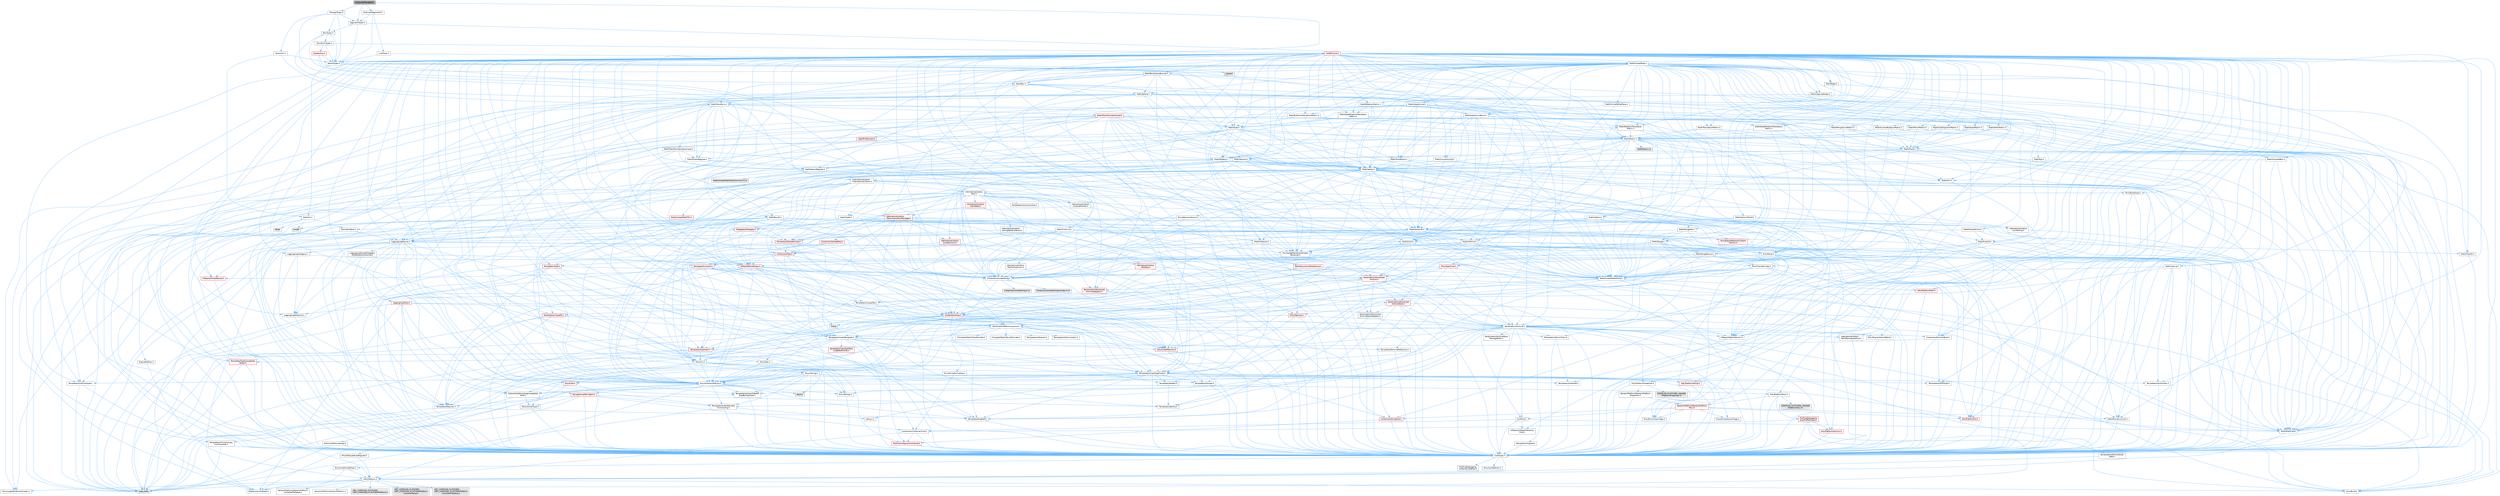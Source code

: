 digraph "DistLine3Triangle3.h"
{
 // INTERACTIVE_SVG=YES
 // LATEX_PDF_SIZE
  bgcolor="transparent";
  edge [fontname=Helvetica,fontsize=10,labelfontname=Helvetica,labelfontsize=10];
  node [fontname=Helvetica,fontsize=10,shape=box,height=0.2,width=0.4];
  Node1 [id="Node000001",label="DistLine3Triangle3.h",height=0.2,width=0.4,color="gray40", fillcolor="grey60", style="filled", fontcolor="black",tooltip=" "];
  Node1 -> Node2 [id="edge1_Node000001_Node000002",color="steelblue1",style="solid",tooltip=" "];
  Node2 [id="Node000002",label="VectorTypes.h",height=0.2,width=0.4,color="grey40", fillcolor="white", style="filled",URL="$d4/d5b/VectorTypes_8h.html",tooltip=" "];
  Node2 -> Node3 [id="edge2_Node000002_Node000003",color="steelblue1",style="solid",tooltip=" "];
  Node3 [id="Node000003",label="Math/Vector.h",height=0.2,width=0.4,color="grey40", fillcolor="white", style="filled",URL="$d6/dbe/Vector_8h.html",tooltip=" "];
  Node3 -> Node4 [id="edge3_Node000003_Node000004",color="steelblue1",style="solid",tooltip=" "];
  Node4 [id="Node000004",label="CoreTypes.h",height=0.2,width=0.4,color="grey40", fillcolor="white", style="filled",URL="$dc/dec/CoreTypes_8h.html",tooltip=" "];
  Node4 -> Node5 [id="edge4_Node000004_Node000005",color="steelblue1",style="solid",tooltip=" "];
  Node5 [id="Node000005",label="HAL/Platform.h",height=0.2,width=0.4,color="grey40", fillcolor="white", style="filled",URL="$d9/dd0/Platform_8h.html",tooltip=" "];
  Node5 -> Node6 [id="edge5_Node000005_Node000006",color="steelblue1",style="solid",tooltip=" "];
  Node6 [id="Node000006",label="Misc/Build.h",height=0.2,width=0.4,color="grey40", fillcolor="white", style="filled",URL="$d3/dbb/Build_8h.html",tooltip=" "];
  Node5 -> Node7 [id="edge6_Node000005_Node000007",color="steelblue1",style="solid",tooltip=" "];
  Node7 [id="Node000007",label="Misc/LargeWorldCoordinates.h",height=0.2,width=0.4,color="grey40", fillcolor="white", style="filled",URL="$d2/dcb/LargeWorldCoordinates_8h.html",tooltip=" "];
  Node5 -> Node8 [id="edge7_Node000005_Node000008",color="steelblue1",style="solid",tooltip=" "];
  Node8 [id="Node000008",label="type_traits",height=0.2,width=0.4,color="grey60", fillcolor="#E0E0E0", style="filled",tooltip=" "];
  Node5 -> Node9 [id="edge8_Node000005_Node000009",color="steelblue1",style="solid",tooltip=" "];
  Node9 [id="Node000009",label="PreprocessorHelpers.h",height=0.2,width=0.4,color="grey40", fillcolor="white", style="filled",URL="$db/ddb/PreprocessorHelpers_8h.html",tooltip=" "];
  Node5 -> Node10 [id="edge9_Node000005_Node000010",color="steelblue1",style="solid",tooltip=" "];
  Node10 [id="Node000010",label="UBT_COMPILED_PLATFORM\l/UBT_COMPILED_PLATFORMPlatform\lCompilerPreSetup.h",height=0.2,width=0.4,color="grey60", fillcolor="#E0E0E0", style="filled",tooltip=" "];
  Node5 -> Node11 [id="edge10_Node000005_Node000011",color="steelblue1",style="solid",tooltip=" "];
  Node11 [id="Node000011",label="GenericPlatform/GenericPlatform\lCompilerPreSetup.h",height=0.2,width=0.4,color="grey40", fillcolor="white", style="filled",URL="$d9/dc8/GenericPlatformCompilerPreSetup_8h.html",tooltip=" "];
  Node5 -> Node12 [id="edge11_Node000005_Node000012",color="steelblue1",style="solid",tooltip=" "];
  Node12 [id="Node000012",label="GenericPlatform/GenericPlatform.h",height=0.2,width=0.4,color="grey40", fillcolor="white", style="filled",URL="$d6/d84/GenericPlatform_8h.html",tooltip=" "];
  Node5 -> Node13 [id="edge12_Node000005_Node000013",color="steelblue1",style="solid",tooltip=" "];
  Node13 [id="Node000013",label="UBT_COMPILED_PLATFORM\l/UBT_COMPILED_PLATFORMPlatform.h",height=0.2,width=0.4,color="grey60", fillcolor="#E0E0E0", style="filled",tooltip=" "];
  Node5 -> Node14 [id="edge13_Node000005_Node000014",color="steelblue1",style="solid",tooltip=" "];
  Node14 [id="Node000014",label="UBT_COMPILED_PLATFORM\l/UBT_COMPILED_PLATFORMPlatform\lCompilerSetup.h",height=0.2,width=0.4,color="grey60", fillcolor="#E0E0E0", style="filled",tooltip=" "];
  Node4 -> Node15 [id="edge14_Node000004_Node000015",color="steelblue1",style="solid",tooltip=" "];
  Node15 [id="Node000015",label="ProfilingDebugging\l/UMemoryDefines.h",height=0.2,width=0.4,color="grey40", fillcolor="white", style="filled",URL="$d2/da2/UMemoryDefines_8h.html",tooltip=" "];
  Node4 -> Node16 [id="edge15_Node000004_Node000016",color="steelblue1",style="solid",tooltip=" "];
  Node16 [id="Node000016",label="Misc/CoreMiscDefines.h",height=0.2,width=0.4,color="grey40", fillcolor="white", style="filled",URL="$da/d38/CoreMiscDefines_8h.html",tooltip=" "];
  Node16 -> Node5 [id="edge16_Node000016_Node000005",color="steelblue1",style="solid",tooltip=" "];
  Node16 -> Node9 [id="edge17_Node000016_Node000009",color="steelblue1",style="solid",tooltip=" "];
  Node4 -> Node17 [id="edge18_Node000004_Node000017",color="steelblue1",style="solid",tooltip=" "];
  Node17 [id="Node000017",label="Misc/CoreDefines.h",height=0.2,width=0.4,color="grey40", fillcolor="white", style="filled",URL="$d3/dd2/CoreDefines_8h.html",tooltip=" "];
  Node3 -> Node18 [id="edge19_Node000003_Node000018",color="steelblue1",style="solid",tooltip=" "];
  Node18 [id="Node000018",label="Misc/AssertionMacros.h",height=0.2,width=0.4,color="grey40", fillcolor="white", style="filled",URL="$d0/dfa/AssertionMacros_8h.html",tooltip=" "];
  Node18 -> Node4 [id="edge20_Node000018_Node000004",color="steelblue1",style="solid",tooltip=" "];
  Node18 -> Node5 [id="edge21_Node000018_Node000005",color="steelblue1",style="solid",tooltip=" "];
  Node18 -> Node19 [id="edge22_Node000018_Node000019",color="steelblue1",style="solid",tooltip=" "];
  Node19 [id="Node000019",label="HAL/PlatformMisc.h",height=0.2,width=0.4,color="grey40", fillcolor="white", style="filled",URL="$d0/df5/PlatformMisc_8h.html",tooltip=" "];
  Node19 -> Node4 [id="edge23_Node000019_Node000004",color="steelblue1",style="solid",tooltip=" "];
  Node19 -> Node20 [id="edge24_Node000019_Node000020",color="steelblue1",style="solid",tooltip=" "];
  Node20 [id="Node000020",label="GenericPlatform/GenericPlatform\lMisc.h",height=0.2,width=0.4,color="red", fillcolor="#FFF0F0", style="filled",URL="$db/d9a/GenericPlatformMisc_8h.html",tooltip=" "];
  Node20 -> Node21 [id="edge25_Node000020_Node000021",color="steelblue1",style="solid",tooltip=" "];
  Node21 [id="Node000021",label="Containers/StringFwd.h",height=0.2,width=0.4,color="red", fillcolor="#FFF0F0", style="filled",URL="$df/d37/StringFwd_8h.html",tooltip=" "];
  Node21 -> Node4 [id="edge26_Node000021_Node000004",color="steelblue1",style="solid",tooltip=" "];
  Node21 -> Node24 [id="edge27_Node000021_Node000024",color="steelblue1",style="solid",tooltip=" "];
  Node24 [id="Node000024",label="Traits/IsContiguousContainer.h",height=0.2,width=0.4,color="red", fillcolor="#FFF0F0", style="filled",URL="$d5/d3c/IsContiguousContainer_8h.html",tooltip=" "];
  Node24 -> Node4 [id="edge28_Node000024_Node000004",color="steelblue1",style="solid",tooltip=" "];
  Node20 -> Node26 [id="edge29_Node000020_Node000026",color="steelblue1",style="solid",tooltip=" "];
  Node26 [id="Node000026",label="CoreFwd.h",height=0.2,width=0.4,color="grey40", fillcolor="white", style="filled",URL="$d1/d1e/CoreFwd_8h.html",tooltip=" "];
  Node26 -> Node4 [id="edge30_Node000026_Node000004",color="steelblue1",style="solid",tooltip=" "];
  Node26 -> Node27 [id="edge31_Node000026_Node000027",color="steelblue1",style="solid",tooltip=" "];
  Node27 [id="Node000027",label="Containers/ContainersFwd.h",height=0.2,width=0.4,color="grey40", fillcolor="white", style="filled",URL="$d4/d0a/ContainersFwd_8h.html",tooltip=" "];
  Node27 -> Node5 [id="edge32_Node000027_Node000005",color="steelblue1",style="solid",tooltip=" "];
  Node27 -> Node4 [id="edge33_Node000027_Node000004",color="steelblue1",style="solid",tooltip=" "];
  Node27 -> Node24 [id="edge34_Node000027_Node000024",color="steelblue1",style="solid",tooltip=" "];
  Node26 -> Node28 [id="edge35_Node000026_Node000028",color="steelblue1",style="solid",tooltip=" "];
  Node28 [id="Node000028",label="Math/MathFwd.h",height=0.2,width=0.4,color="grey40", fillcolor="white", style="filled",URL="$d2/d10/MathFwd_8h.html",tooltip=" "];
  Node28 -> Node5 [id="edge36_Node000028_Node000005",color="steelblue1",style="solid",tooltip=" "];
  Node26 -> Node29 [id="edge37_Node000026_Node000029",color="steelblue1",style="solid",tooltip=" "];
  Node29 [id="Node000029",label="UObject/UObjectHierarchy\lFwd.h",height=0.2,width=0.4,color="grey40", fillcolor="white", style="filled",URL="$d3/d13/UObjectHierarchyFwd_8h.html",tooltip=" "];
  Node20 -> Node4 [id="edge38_Node000020_Node000004",color="steelblue1",style="solid",tooltip=" "];
  Node20 -> Node31 [id="edge39_Node000020_Node000031",color="steelblue1",style="solid",tooltip=" "];
  Node31 [id="Node000031",label="HAL/PlatformCrt.h",height=0.2,width=0.4,color="red", fillcolor="#FFF0F0", style="filled",URL="$d8/d75/PlatformCrt_8h.html",tooltip=" "];
  Node20 -> Node41 [id="edge40_Node000020_Node000041",color="steelblue1",style="solid",tooltip=" "];
  Node41 [id="Node000041",label="Math/NumericLimits.h",height=0.2,width=0.4,color="grey40", fillcolor="white", style="filled",URL="$df/d1b/NumericLimits_8h.html",tooltip=" "];
  Node41 -> Node4 [id="edge41_Node000041_Node000004",color="steelblue1",style="solid",tooltip=" "];
  Node20 -> Node42 [id="edge42_Node000020_Node000042",color="steelblue1",style="solid",tooltip=" "];
  Node42 [id="Node000042",label="Misc/CompressionFlags.h",height=0.2,width=0.4,color="grey40", fillcolor="white", style="filled",URL="$d9/d76/CompressionFlags_8h.html",tooltip=" "];
  Node20 -> Node43 [id="edge43_Node000020_Node000043",color="steelblue1",style="solid",tooltip=" "];
  Node43 [id="Node000043",label="Misc/EnumClassFlags.h",height=0.2,width=0.4,color="grey40", fillcolor="white", style="filled",URL="$d8/de7/EnumClassFlags_8h.html",tooltip=" "];
  Node19 -> Node46 [id="edge44_Node000019_Node000046",color="steelblue1",style="solid",tooltip=" "];
  Node46 [id="Node000046",label="COMPILED_PLATFORM_HEADER\l(PlatformMisc.h)",height=0.2,width=0.4,color="grey60", fillcolor="#E0E0E0", style="filled",tooltip=" "];
  Node19 -> Node47 [id="edge45_Node000019_Node000047",color="steelblue1",style="solid",tooltip=" "];
  Node47 [id="Node000047",label="ProfilingDebugging\l/CpuProfilerTrace.h",height=0.2,width=0.4,color="red", fillcolor="#FFF0F0", style="filled",URL="$da/dcb/CpuProfilerTrace_8h.html",tooltip=" "];
  Node47 -> Node4 [id="edge46_Node000047_Node000004",color="steelblue1",style="solid",tooltip=" "];
  Node47 -> Node27 [id="edge47_Node000047_Node000027",color="steelblue1",style="solid",tooltip=" "];
  Node47 -> Node48 [id="edge48_Node000047_Node000048",color="steelblue1",style="solid",tooltip=" "];
  Node48 [id="Node000048",label="HAL/PlatformAtomics.h",height=0.2,width=0.4,color="red", fillcolor="#FFF0F0", style="filled",URL="$d3/d36/PlatformAtomics_8h.html",tooltip=" "];
  Node48 -> Node4 [id="edge49_Node000048_Node000004",color="steelblue1",style="solid",tooltip=" "];
  Node47 -> Node9 [id="edge50_Node000047_Node000009",color="steelblue1",style="solid",tooltip=" "];
  Node47 -> Node6 [id="edge51_Node000047_Node000006",color="steelblue1",style="solid",tooltip=" "];
  Node18 -> Node9 [id="edge52_Node000018_Node000009",color="steelblue1",style="solid",tooltip=" "];
  Node18 -> Node55 [id="edge53_Node000018_Node000055",color="steelblue1",style="solid",tooltip=" "];
  Node55 [id="Node000055",label="Templates/EnableIf.h",height=0.2,width=0.4,color="grey40", fillcolor="white", style="filled",URL="$d7/d60/EnableIf_8h.html",tooltip=" "];
  Node55 -> Node4 [id="edge54_Node000055_Node000004",color="steelblue1",style="solid",tooltip=" "];
  Node18 -> Node56 [id="edge55_Node000018_Node000056",color="steelblue1",style="solid",tooltip=" "];
  Node56 [id="Node000056",label="Templates/IsArrayOrRefOf\lTypeByPredicate.h",height=0.2,width=0.4,color="grey40", fillcolor="white", style="filled",URL="$d6/da1/IsArrayOrRefOfTypeByPredicate_8h.html",tooltip=" "];
  Node56 -> Node4 [id="edge56_Node000056_Node000004",color="steelblue1",style="solid",tooltip=" "];
  Node18 -> Node57 [id="edge57_Node000018_Node000057",color="steelblue1",style="solid",tooltip=" "];
  Node57 [id="Node000057",label="Templates/IsValidVariadic\lFunctionArg.h",height=0.2,width=0.4,color="grey40", fillcolor="white", style="filled",URL="$d0/dc8/IsValidVariadicFunctionArg_8h.html",tooltip=" "];
  Node57 -> Node4 [id="edge58_Node000057_Node000004",color="steelblue1",style="solid",tooltip=" "];
  Node57 -> Node58 [id="edge59_Node000057_Node000058",color="steelblue1",style="solid",tooltip=" "];
  Node58 [id="Node000058",label="IsEnum.h",height=0.2,width=0.4,color="grey40", fillcolor="white", style="filled",URL="$d4/de5/IsEnum_8h.html",tooltip=" "];
  Node57 -> Node8 [id="edge60_Node000057_Node000008",color="steelblue1",style="solid",tooltip=" "];
  Node18 -> Node59 [id="edge61_Node000018_Node000059",color="steelblue1",style="solid",tooltip=" "];
  Node59 [id="Node000059",label="Traits/IsCharEncodingCompatible\lWith.h",height=0.2,width=0.4,color="grey40", fillcolor="white", style="filled",URL="$df/dd1/IsCharEncodingCompatibleWith_8h.html",tooltip=" "];
  Node59 -> Node8 [id="edge62_Node000059_Node000008",color="steelblue1",style="solid",tooltip=" "];
  Node59 -> Node60 [id="edge63_Node000059_Node000060",color="steelblue1",style="solid",tooltip=" "];
  Node60 [id="Node000060",label="Traits/IsCharType.h",height=0.2,width=0.4,color="grey40", fillcolor="white", style="filled",URL="$db/d51/IsCharType_8h.html",tooltip=" "];
  Node60 -> Node4 [id="edge64_Node000060_Node000004",color="steelblue1",style="solid",tooltip=" "];
  Node18 -> Node61 [id="edge65_Node000018_Node000061",color="steelblue1",style="solid",tooltip=" "];
  Node61 [id="Node000061",label="Misc/VarArgs.h",height=0.2,width=0.4,color="grey40", fillcolor="white", style="filled",URL="$d5/d6f/VarArgs_8h.html",tooltip=" "];
  Node61 -> Node4 [id="edge66_Node000061_Node000004",color="steelblue1",style="solid",tooltip=" "];
  Node18 -> Node62 [id="edge67_Node000018_Node000062",color="steelblue1",style="solid",tooltip=" "];
  Node62 [id="Node000062",label="String/FormatStringSan.h",height=0.2,width=0.4,color="red", fillcolor="#FFF0F0", style="filled",URL="$d3/d8b/FormatStringSan_8h.html",tooltip=" "];
  Node62 -> Node8 [id="edge68_Node000062_Node000008",color="steelblue1",style="solid",tooltip=" "];
  Node62 -> Node4 [id="edge69_Node000062_Node000004",color="steelblue1",style="solid",tooltip=" "];
  Node62 -> Node63 [id="edge70_Node000062_Node000063",color="steelblue1",style="solid",tooltip=" "];
  Node63 [id="Node000063",label="Templates/Requires.h",height=0.2,width=0.4,color="grey40", fillcolor="white", style="filled",URL="$dc/d96/Requires_8h.html",tooltip=" "];
  Node63 -> Node55 [id="edge71_Node000063_Node000055",color="steelblue1",style="solid",tooltip=" "];
  Node63 -> Node8 [id="edge72_Node000063_Node000008",color="steelblue1",style="solid",tooltip=" "];
  Node62 -> Node64 [id="edge73_Node000062_Node000064",color="steelblue1",style="solid",tooltip=" "];
  Node64 [id="Node000064",label="Templates/Identity.h",height=0.2,width=0.4,color="grey40", fillcolor="white", style="filled",URL="$d0/dd5/Identity_8h.html",tooltip=" "];
  Node62 -> Node57 [id="edge74_Node000062_Node000057",color="steelblue1",style="solid",tooltip=" "];
  Node62 -> Node60 [id="edge75_Node000062_Node000060",color="steelblue1",style="solid",tooltip=" "];
  Node62 -> Node27 [id="edge76_Node000062_Node000027",color="steelblue1",style="solid",tooltip=" "];
  Node18 -> Node68 [id="edge77_Node000018_Node000068",color="steelblue1",style="solid",tooltip=" "];
  Node68 [id="Node000068",label="atomic",height=0.2,width=0.4,color="grey60", fillcolor="#E0E0E0", style="filled",tooltip=" "];
  Node3 -> Node28 [id="edge78_Node000003_Node000028",color="steelblue1",style="solid",tooltip=" "];
  Node3 -> Node41 [id="edge79_Node000003_Node000041",color="steelblue1",style="solid",tooltip=" "];
  Node3 -> Node69 [id="edge80_Node000003_Node000069",color="steelblue1",style="solid",tooltip=" "];
  Node69 [id="Node000069",label="Misc/Crc.h",height=0.2,width=0.4,color="grey40", fillcolor="white", style="filled",URL="$d4/dd2/Crc_8h.html",tooltip=" "];
  Node69 -> Node4 [id="edge81_Node000069_Node000004",color="steelblue1",style="solid",tooltip=" "];
  Node69 -> Node70 [id="edge82_Node000069_Node000070",color="steelblue1",style="solid",tooltip=" "];
  Node70 [id="Node000070",label="HAL/PlatformString.h",height=0.2,width=0.4,color="red", fillcolor="#FFF0F0", style="filled",URL="$db/db5/PlatformString_8h.html",tooltip=" "];
  Node70 -> Node4 [id="edge83_Node000070_Node000004",color="steelblue1",style="solid",tooltip=" "];
  Node69 -> Node18 [id="edge84_Node000069_Node000018",color="steelblue1",style="solid",tooltip=" "];
  Node69 -> Node72 [id="edge85_Node000069_Node000072",color="steelblue1",style="solid",tooltip=" "];
  Node72 [id="Node000072",label="Misc/CString.h",height=0.2,width=0.4,color="grey40", fillcolor="white", style="filled",URL="$d2/d49/CString_8h.html",tooltip=" "];
  Node72 -> Node4 [id="edge86_Node000072_Node000004",color="steelblue1",style="solid",tooltip=" "];
  Node72 -> Node31 [id="edge87_Node000072_Node000031",color="steelblue1",style="solid",tooltip=" "];
  Node72 -> Node70 [id="edge88_Node000072_Node000070",color="steelblue1",style="solid",tooltip=" "];
  Node72 -> Node18 [id="edge89_Node000072_Node000018",color="steelblue1",style="solid",tooltip=" "];
  Node72 -> Node73 [id="edge90_Node000072_Node000073",color="steelblue1",style="solid",tooltip=" "];
  Node73 [id="Node000073",label="Misc/Char.h",height=0.2,width=0.4,color="red", fillcolor="#FFF0F0", style="filled",URL="$d0/d58/Char_8h.html",tooltip=" "];
  Node73 -> Node4 [id="edge91_Node000073_Node000004",color="steelblue1",style="solid",tooltip=" "];
  Node73 -> Node8 [id="edge92_Node000073_Node000008",color="steelblue1",style="solid",tooltip=" "];
  Node72 -> Node61 [id="edge93_Node000072_Node000061",color="steelblue1",style="solid",tooltip=" "];
  Node72 -> Node56 [id="edge94_Node000072_Node000056",color="steelblue1",style="solid",tooltip=" "];
  Node72 -> Node57 [id="edge95_Node000072_Node000057",color="steelblue1",style="solid",tooltip=" "];
  Node72 -> Node59 [id="edge96_Node000072_Node000059",color="steelblue1",style="solid",tooltip=" "];
  Node69 -> Node73 [id="edge97_Node000069_Node000073",color="steelblue1",style="solid",tooltip=" "];
  Node69 -> Node77 [id="edge98_Node000069_Node000077",color="steelblue1",style="solid",tooltip=" "];
  Node77 [id="Node000077",label="Templates/UnrealTypeTraits.h",height=0.2,width=0.4,color="grey40", fillcolor="white", style="filled",URL="$d2/d2d/UnrealTypeTraits_8h.html",tooltip=" "];
  Node77 -> Node4 [id="edge99_Node000077_Node000004",color="steelblue1",style="solid",tooltip=" "];
  Node77 -> Node78 [id="edge100_Node000077_Node000078",color="steelblue1",style="solid",tooltip=" "];
  Node78 [id="Node000078",label="Templates/IsPointer.h",height=0.2,width=0.4,color="grey40", fillcolor="white", style="filled",URL="$d7/d05/IsPointer_8h.html",tooltip=" "];
  Node78 -> Node4 [id="edge101_Node000078_Node000004",color="steelblue1",style="solid",tooltip=" "];
  Node77 -> Node18 [id="edge102_Node000077_Node000018",color="steelblue1",style="solid",tooltip=" "];
  Node77 -> Node79 [id="edge103_Node000077_Node000079",color="steelblue1",style="solid",tooltip=" "];
  Node79 [id="Node000079",label="Templates/AndOrNot.h",height=0.2,width=0.4,color="grey40", fillcolor="white", style="filled",URL="$db/d0a/AndOrNot_8h.html",tooltip=" "];
  Node79 -> Node4 [id="edge104_Node000079_Node000004",color="steelblue1",style="solid",tooltip=" "];
  Node77 -> Node55 [id="edge105_Node000077_Node000055",color="steelblue1",style="solid",tooltip=" "];
  Node77 -> Node80 [id="edge106_Node000077_Node000080",color="steelblue1",style="solid",tooltip=" "];
  Node80 [id="Node000080",label="Templates/IsArithmetic.h",height=0.2,width=0.4,color="grey40", fillcolor="white", style="filled",URL="$d2/d5d/IsArithmetic_8h.html",tooltip=" "];
  Node80 -> Node4 [id="edge107_Node000080_Node000004",color="steelblue1",style="solid",tooltip=" "];
  Node77 -> Node58 [id="edge108_Node000077_Node000058",color="steelblue1",style="solid",tooltip=" "];
  Node77 -> Node81 [id="edge109_Node000077_Node000081",color="steelblue1",style="solid",tooltip=" "];
  Node81 [id="Node000081",label="Templates/Models.h",height=0.2,width=0.4,color="grey40", fillcolor="white", style="filled",URL="$d3/d0c/Models_8h.html",tooltip=" "];
  Node81 -> Node64 [id="edge110_Node000081_Node000064",color="steelblue1",style="solid",tooltip=" "];
  Node77 -> Node82 [id="edge111_Node000077_Node000082",color="steelblue1",style="solid",tooltip=" "];
  Node82 [id="Node000082",label="Templates/IsPODType.h",height=0.2,width=0.4,color="grey40", fillcolor="white", style="filled",URL="$d7/db1/IsPODType_8h.html",tooltip=" "];
  Node82 -> Node4 [id="edge112_Node000082_Node000004",color="steelblue1",style="solid",tooltip=" "];
  Node77 -> Node83 [id="edge113_Node000077_Node000083",color="steelblue1",style="solid",tooltip=" "];
  Node83 [id="Node000083",label="Templates/IsUECoreType.h",height=0.2,width=0.4,color="grey40", fillcolor="white", style="filled",URL="$d1/db8/IsUECoreType_8h.html",tooltip=" "];
  Node83 -> Node4 [id="edge114_Node000083_Node000004",color="steelblue1",style="solid",tooltip=" "];
  Node83 -> Node8 [id="edge115_Node000083_Node000008",color="steelblue1",style="solid",tooltip=" "];
  Node77 -> Node84 [id="edge116_Node000077_Node000084",color="steelblue1",style="solid",tooltip=" "];
  Node84 [id="Node000084",label="Templates/IsTriviallyCopy\lConstructible.h",height=0.2,width=0.4,color="grey40", fillcolor="white", style="filled",URL="$d3/d78/IsTriviallyCopyConstructible_8h.html",tooltip=" "];
  Node84 -> Node4 [id="edge117_Node000084_Node000004",color="steelblue1",style="solid",tooltip=" "];
  Node84 -> Node8 [id="edge118_Node000084_Node000008",color="steelblue1",style="solid",tooltip=" "];
  Node69 -> Node60 [id="edge119_Node000069_Node000060",color="steelblue1",style="solid",tooltip=" "];
  Node3 -> Node85 [id="edge120_Node000003_Node000085",color="steelblue1",style="solid",tooltip=" "];
  Node85 [id="Node000085",label="Math/UnrealMathUtility.h",height=0.2,width=0.4,color="grey40", fillcolor="white", style="filled",URL="$db/db8/UnrealMathUtility_8h.html",tooltip=" "];
  Node85 -> Node4 [id="edge121_Node000085_Node000004",color="steelblue1",style="solid",tooltip=" "];
  Node85 -> Node18 [id="edge122_Node000085_Node000018",color="steelblue1",style="solid",tooltip=" "];
  Node85 -> Node86 [id="edge123_Node000085_Node000086",color="steelblue1",style="solid",tooltip=" "];
  Node86 [id="Node000086",label="HAL/PlatformMath.h",height=0.2,width=0.4,color="red", fillcolor="#FFF0F0", style="filled",URL="$dc/d53/PlatformMath_8h.html",tooltip=" "];
  Node86 -> Node4 [id="edge124_Node000086_Node000004",color="steelblue1",style="solid",tooltip=" "];
  Node85 -> Node28 [id="edge125_Node000085_Node000028",color="steelblue1",style="solid",tooltip=" "];
  Node85 -> Node64 [id="edge126_Node000085_Node000064",color="steelblue1",style="solid",tooltip=" "];
  Node85 -> Node63 [id="edge127_Node000085_Node000063",color="steelblue1",style="solid",tooltip=" "];
  Node3 -> Node97 [id="edge128_Node000003_Node000097",color="steelblue1",style="solid",tooltip=" "];
  Node97 [id="Node000097",label="Containers/UnrealString.h",height=0.2,width=0.4,color="grey40", fillcolor="white", style="filled",URL="$d5/dba/UnrealString_8h.html",tooltip=" "];
  Node97 -> Node98 [id="edge129_Node000097_Node000098",color="steelblue1",style="solid",tooltip=" "];
  Node98 [id="Node000098",label="Containers/UnrealStringIncludes.h.inl",height=0.2,width=0.4,color="grey60", fillcolor="#E0E0E0", style="filled",tooltip=" "];
  Node97 -> Node99 [id="edge130_Node000097_Node000099",color="steelblue1",style="solid",tooltip=" "];
  Node99 [id="Node000099",label="Containers/UnrealString.h.inl",height=0.2,width=0.4,color="grey60", fillcolor="#E0E0E0", style="filled",tooltip=" "];
  Node97 -> Node100 [id="edge131_Node000097_Node000100",color="steelblue1",style="solid",tooltip=" "];
  Node100 [id="Node000100",label="Misc/StringFormatArg.h",height=0.2,width=0.4,color="grey40", fillcolor="white", style="filled",URL="$d2/d16/StringFormatArg_8h.html",tooltip=" "];
  Node100 -> Node27 [id="edge132_Node000100_Node000027",color="steelblue1",style="solid",tooltip=" "];
  Node3 -> Node101 [id="edge133_Node000003_Node000101",color="steelblue1",style="solid",tooltip=" "];
  Node101 [id="Node000101",label="Misc/Parse.h",height=0.2,width=0.4,color="grey40", fillcolor="white", style="filled",URL="$dc/d71/Parse_8h.html",tooltip=" "];
  Node101 -> Node21 [id="edge134_Node000101_Node000021",color="steelblue1",style="solid",tooltip=" "];
  Node101 -> Node97 [id="edge135_Node000101_Node000097",color="steelblue1",style="solid",tooltip=" "];
  Node101 -> Node4 [id="edge136_Node000101_Node000004",color="steelblue1",style="solid",tooltip=" "];
  Node101 -> Node31 [id="edge137_Node000101_Node000031",color="steelblue1",style="solid",tooltip=" "];
  Node101 -> Node6 [id="edge138_Node000101_Node000006",color="steelblue1",style="solid",tooltip=" "];
  Node101 -> Node43 [id="edge139_Node000101_Node000043",color="steelblue1",style="solid",tooltip=" "];
  Node101 -> Node102 [id="edge140_Node000101_Node000102",color="steelblue1",style="solid",tooltip=" "];
  Node102 [id="Node000102",label="Templates/Function.h",height=0.2,width=0.4,color="red", fillcolor="#FFF0F0", style="filled",URL="$df/df5/Function_8h.html",tooltip=" "];
  Node102 -> Node4 [id="edge141_Node000102_Node000004",color="steelblue1",style="solid",tooltip=" "];
  Node102 -> Node18 [id="edge142_Node000102_Node000018",color="steelblue1",style="solid",tooltip=" "];
  Node102 -> Node105 [id="edge143_Node000102_Node000105",color="steelblue1",style="solid",tooltip=" "];
  Node105 [id="Node000105",label="HAL/UnrealMemory.h",height=0.2,width=0.4,color="red", fillcolor="#FFF0F0", style="filled",URL="$d9/d96/UnrealMemory_8h.html",tooltip=" "];
  Node105 -> Node4 [id="edge144_Node000105_Node000004",color="steelblue1",style="solid",tooltip=" "];
  Node105 -> Node78 [id="edge145_Node000105_Node000078",color="steelblue1",style="solid",tooltip=" "];
  Node102 -> Node77 [id="edge146_Node000102_Node000077",color="steelblue1",style="solid",tooltip=" "];
  Node102 -> Node122 [id="edge147_Node000102_Node000122",color="steelblue1",style="solid",tooltip=" "];
  Node122 [id="Node000122",label="Templates/UnrealTemplate.h",height=0.2,width=0.4,color="grey40", fillcolor="white", style="filled",URL="$d4/d24/UnrealTemplate_8h.html",tooltip=" "];
  Node122 -> Node4 [id="edge148_Node000122_Node000004",color="steelblue1",style="solid",tooltip=" "];
  Node122 -> Node78 [id="edge149_Node000122_Node000078",color="steelblue1",style="solid",tooltip=" "];
  Node122 -> Node105 [id="edge150_Node000122_Node000105",color="steelblue1",style="solid",tooltip=" "];
  Node122 -> Node123 [id="edge151_Node000122_Node000123",color="steelblue1",style="solid",tooltip=" "];
  Node123 [id="Node000123",label="Templates/CopyQualifiers\lAndRefsFromTo.h",height=0.2,width=0.4,color="red", fillcolor="#FFF0F0", style="filled",URL="$d3/db3/CopyQualifiersAndRefsFromTo_8h.html",tooltip=" "];
  Node122 -> Node77 [id="edge152_Node000122_Node000077",color="steelblue1",style="solid",tooltip=" "];
  Node122 -> Node89 [id="edge153_Node000122_Node000089",color="steelblue1",style="solid",tooltip=" "];
  Node89 [id="Node000089",label="Templates/RemoveReference.h",height=0.2,width=0.4,color="grey40", fillcolor="white", style="filled",URL="$da/dbe/RemoveReference_8h.html",tooltip=" "];
  Node89 -> Node4 [id="edge154_Node000089_Node000004",color="steelblue1",style="solid",tooltip=" "];
  Node122 -> Node63 [id="edge155_Node000122_Node000063",color="steelblue1",style="solid",tooltip=" "];
  Node122 -> Node94 [id="edge156_Node000122_Node000094",color="steelblue1",style="solid",tooltip=" "];
  Node94 [id="Node000094",label="Templates/TypeCompatible\lBytes.h",height=0.2,width=0.4,color="red", fillcolor="#FFF0F0", style="filled",URL="$df/d0a/TypeCompatibleBytes_8h.html",tooltip=" "];
  Node94 -> Node4 [id="edge157_Node000094_Node000004",color="steelblue1",style="solid",tooltip=" "];
  Node94 -> Node8 [id="edge158_Node000094_Node000008",color="steelblue1",style="solid",tooltip=" "];
  Node122 -> Node64 [id="edge159_Node000122_Node000064",color="steelblue1",style="solid",tooltip=" "];
  Node122 -> Node24 [id="edge160_Node000122_Node000024",color="steelblue1",style="solid",tooltip=" "];
  Node122 -> Node125 [id="edge161_Node000122_Node000125",color="steelblue1",style="solid",tooltip=" "];
  Node125 [id="Node000125",label="Traits/UseBitwiseSwap.h",height=0.2,width=0.4,color="grey40", fillcolor="white", style="filled",URL="$db/df3/UseBitwiseSwap_8h.html",tooltip=" "];
  Node125 -> Node4 [id="edge162_Node000125_Node000004",color="steelblue1",style="solid",tooltip=" "];
  Node125 -> Node8 [id="edge163_Node000125_Node000008",color="steelblue1",style="solid",tooltip=" "];
  Node122 -> Node8 [id="edge164_Node000122_Node000008",color="steelblue1",style="solid",tooltip=" "];
  Node102 -> Node63 [id="edge165_Node000102_Node000063",color="steelblue1",style="solid",tooltip=" "];
  Node102 -> Node85 [id="edge166_Node000102_Node000085",color="steelblue1",style="solid",tooltip=" "];
  Node102 -> Node8 [id="edge167_Node000102_Node000008",color="steelblue1",style="solid",tooltip=" "];
  Node3 -> Node126 [id="edge168_Node000003_Node000126",color="steelblue1",style="solid",tooltip=" "];
  Node126 [id="Node000126",label="Misc/LargeWorldCoordinates\lSerializer.h",height=0.2,width=0.4,color="grey40", fillcolor="white", style="filled",URL="$d7/df9/LargeWorldCoordinatesSerializer_8h.html",tooltip=" "];
  Node126 -> Node127 [id="edge169_Node000126_Node000127",color="steelblue1",style="solid",tooltip=" "];
  Node127 [id="Node000127",label="UObject/NameTypes.h",height=0.2,width=0.4,color="red", fillcolor="#FFF0F0", style="filled",URL="$d6/d35/NameTypes_8h.html",tooltip=" "];
  Node127 -> Node4 [id="edge170_Node000127_Node000004",color="steelblue1",style="solid",tooltip=" "];
  Node127 -> Node18 [id="edge171_Node000127_Node000018",color="steelblue1",style="solid",tooltip=" "];
  Node127 -> Node105 [id="edge172_Node000127_Node000105",color="steelblue1",style="solid",tooltip=" "];
  Node127 -> Node77 [id="edge173_Node000127_Node000077",color="steelblue1",style="solid",tooltip=" "];
  Node127 -> Node122 [id="edge174_Node000127_Node000122",color="steelblue1",style="solid",tooltip=" "];
  Node127 -> Node97 [id="edge175_Node000127_Node000097",color="steelblue1",style="solid",tooltip=" "];
  Node127 -> Node21 [id="edge176_Node000127_Node000021",color="steelblue1",style="solid",tooltip=" "];
  Node127 -> Node178 [id="edge177_Node000127_Node000178",color="steelblue1",style="solid",tooltip=" "];
  Node178 [id="Node000178",label="UObject/UnrealNames.h",height=0.2,width=0.4,color="red", fillcolor="#FFF0F0", style="filled",URL="$d8/db1/UnrealNames_8h.html",tooltip=" "];
  Node178 -> Node4 [id="edge178_Node000178_Node000004",color="steelblue1",style="solid",tooltip=" "];
  Node127 -> Node152 [id="edge179_Node000127_Node000152",color="steelblue1",style="solid",tooltip=" "];
  Node152 [id="Node000152",label="Serialization/MemoryLayout.h",height=0.2,width=0.4,color="grey40", fillcolor="white", style="filled",URL="$d7/d66/MemoryLayout_8h.html",tooltip=" "];
  Node152 -> Node153 [id="edge180_Node000152_Node000153",color="steelblue1",style="solid",tooltip=" "];
  Node153 [id="Node000153",label="Concepts/StaticClassProvider.h",height=0.2,width=0.4,color="grey40", fillcolor="white", style="filled",URL="$dd/d83/StaticClassProvider_8h.html",tooltip=" "];
  Node152 -> Node154 [id="edge181_Node000152_Node000154",color="steelblue1",style="solid",tooltip=" "];
  Node154 [id="Node000154",label="Concepts/StaticStructProvider.h",height=0.2,width=0.4,color="grey40", fillcolor="white", style="filled",URL="$d5/d77/StaticStructProvider_8h.html",tooltip=" "];
  Node152 -> Node155 [id="edge182_Node000152_Node000155",color="steelblue1",style="solid",tooltip=" "];
  Node155 [id="Node000155",label="Containers/EnumAsByte.h",height=0.2,width=0.4,color="grey40", fillcolor="white", style="filled",URL="$d6/d9a/EnumAsByte_8h.html",tooltip=" "];
  Node155 -> Node4 [id="edge183_Node000155_Node000004",color="steelblue1",style="solid",tooltip=" "];
  Node155 -> Node82 [id="edge184_Node000155_Node000082",color="steelblue1",style="solid",tooltip=" "];
  Node155 -> Node156 [id="edge185_Node000155_Node000156",color="steelblue1",style="solid",tooltip=" "];
  Node156 [id="Node000156",label="Templates/TypeHash.h",height=0.2,width=0.4,color="red", fillcolor="#FFF0F0", style="filled",URL="$d1/d62/TypeHash_8h.html",tooltip=" "];
  Node156 -> Node4 [id="edge186_Node000156_Node000004",color="steelblue1",style="solid",tooltip=" "];
  Node156 -> Node63 [id="edge187_Node000156_Node000063",color="steelblue1",style="solid",tooltip=" "];
  Node156 -> Node69 [id="edge188_Node000156_Node000069",color="steelblue1",style="solid",tooltip=" "];
  Node156 -> Node8 [id="edge189_Node000156_Node000008",color="steelblue1",style="solid",tooltip=" "];
  Node152 -> Node21 [id="edge190_Node000152_Node000021",color="steelblue1",style="solid",tooltip=" "];
  Node152 -> Node105 [id="edge191_Node000152_Node000105",color="steelblue1",style="solid",tooltip=" "];
  Node152 -> Node158 [id="edge192_Node000152_Node000158",color="steelblue1",style="solid",tooltip=" "];
  Node158 [id="Node000158",label="Misc/DelayedAutoRegister.h",height=0.2,width=0.4,color="grey40", fillcolor="white", style="filled",URL="$d1/dda/DelayedAutoRegister_8h.html",tooltip=" "];
  Node158 -> Node5 [id="edge193_Node000158_Node000005",color="steelblue1",style="solid",tooltip=" "];
  Node152 -> Node55 [id="edge194_Node000152_Node000055",color="steelblue1",style="solid",tooltip=" "];
  Node152 -> Node159 [id="edge195_Node000152_Node000159",color="steelblue1",style="solid",tooltip=" "];
  Node159 [id="Node000159",label="Templates/IsAbstract.h",height=0.2,width=0.4,color="grey40", fillcolor="white", style="filled",URL="$d8/db7/IsAbstract_8h.html",tooltip=" "];
  Node152 -> Node134 [id="edge196_Node000152_Node000134",color="steelblue1",style="solid",tooltip=" "];
  Node134 [id="Node000134",label="Templates/IsPolymorphic.h",height=0.2,width=0.4,color="grey40", fillcolor="white", style="filled",URL="$dc/d20/IsPolymorphic_8h.html",tooltip=" "];
  Node152 -> Node81 [id="edge197_Node000152_Node000081",color="steelblue1",style="solid",tooltip=" "];
  Node152 -> Node122 [id="edge198_Node000152_Node000122",color="steelblue1",style="solid",tooltip=" "];
  Node126 -> Node150 [id="edge199_Node000126_Node000150",color="steelblue1",style="solid",tooltip=" "];
  Node150 [id="Node000150",label="UObject/ObjectVersion.h",height=0.2,width=0.4,color="grey40", fillcolor="white", style="filled",URL="$da/d63/ObjectVersion_8h.html",tooltip=" "];
  Node150 -> Node4 [id="edge200_Node000150_Node000004",color="steelblue1",style="solid",tooltip=" "];
  Node126 -> Node186 [id="edge201_Node000126_Node000186",color="steelblue1",style="solid",tooltip=" "];
  Node186 [id="Node000186",label="Serialization/Structured\lArchive.h",height=0.2,width=0.4,color="red", fillcolor="#FFF0F0", style="filled",URL="$d9/d1e/StructuredArchive_8h.html",tooltip=" "];
  Node186 -> Node136 [id="edge202_Node000186_Node000136",color="steelblue1",style="solid",tooltip=" "];
  Node136 [id="Node000136",label="Containers/Array.h",height=0.2,width=0.4,color="red", fillcolor="#FFF0F0", style="filled",URL="$df/dd0/Array_8h.html",tooltip=" "];
  Node136 -> Node4 [id="edge203_Node000136_Node000004",color="steelblue1",style="solid",tooltip=" "];
  Node136 -> Node18 [id="edge204_Node000136_Node000018",color="steelblue1",style="solid",tooltip=" "];
  Node136 -> Node105 [id="edge205_Node000136_Node000105",color="steelblue1",style="solid",tooltip=" "];
  Node136 -> Node77 [id="edge206_Node000136_Node000077",color="steelblue1",style="solid",tooltip=" "];
  Node136 -> Node122 [id="edge207_Node000136_Node000122",color="steelblue1",style="solid",tooltip=" "];
  Node136 -> Node141 [id="edge208_Node000136_Node000141",color="steelblue1",style="solid",tooltip=" "];
  Node141 [id="Node000141",label="Serialization/Archive.h",height=0.2,width=0.4,color="grey40", fillcolor="white", style="filled",URL="$d7/d3b/Archive_8h.html",tooltip=" "];
  Node141 -> Node26 [id="edge209_Node000141_Node000026",color="steelblue1",style="solid",tooltip=" "];
  Node141 -> Node4 [id="edge210_Node000141_Node000004",color="steelblue1",style="solid",tooltip=" "];
  Node141 -> Node142 [id="edge211_Node000141_Node000142",color="steelblue1",style="solid",tooltip=" "];
  Node142 [id="Node000142",label="HAL/PlatformProperties.h",height=0.2,width=0.4,color="grey40", fillcolor="white", style="filled",URL="$d9/db0/PlatformProperties_8h.html",tooltip=" "];
  Node142 -> Node4 [id="edge212_Node000142_Node000004",color="steelblue1",style="solid",tooltip=" "];
  Node142 -> Node143 [id="edge213_Node000142_Node000143",color="steelblue1",style="solid",tooltip=" "];
  Node143 [id="Node000143",label="GenericPlatform/GenericPlatform\lProperties.h",height=0.2,width=0.4,color="grey40", fillcolor="white", style="filled",URL="$d2/dcd/GenericPlatformProperties_8h.html",tooltip=" "];
  Node143 -> Node4 [id="edge214_Node000143_Node000004",color="steelblue1",style="solid",tooltip=" "];
  Node143 -> Node20 [id="edge215_Node000143_Node000020",color="steelblue1",style="solid",tooltip=" "];
  Node142 -> Node144 [id="edge216_Node000142_Node000144",color="steelblue1",style="solid",tooltip=" "];
  Node144 [id="Node000144",label="COMPILED_PLATFORM_HEADER\l(PlatformProperties.h)",height=0.2,width=0.4,color="grey60", fillcolor="#E0E0E0", style="filled",tooltip=" "];
  Node141 -> Node145 [id="edge217_Node000141_Node000145",color="steelblue1",style="solid",tooltip=" "];
  Node145 [id="Node000145",label="Internationalization\l/TextNamespaceFwd.h",height=0.2,width=0.4,color="grey40", fillcolor="white", style="filled",URL="$d8/d97/TextNamespaceFwd_8h.html",tooltip=" "];
  Node145 -> Node4 [id="edge218_Node000145_Node000004",color="steelblue1",style="solid",tooltip=" "];
  Node141 -> Node28 [id="edge219_Node000141_Node000028",color="steelblue1",style="solid",tooltip=" "];
  Node141 -> Node18 [id="edge220_Node000141_Node000018",color="steelblue1",style="solid",tooltip=" "];
  Node141 -> Node6 [id="edge221_Node000141_Node000006",color="steelblue1",style="solid",tooltip=" "];
  Node141 -> Node42 [id="edge222_Node000141_Node000042",color="steelblue1",style="solid",tooltip=" "];
  Node141 -> Node146 [id="edge223_Node000141_Node000146",color="steelblue1",style="solid",tooltip=" "];
  Node146 [id="Node000146",label="Misc/EngineVersionBase.h",height=0.2,width=0.4,color="grey40", fillcolor="white", style="filled",URL="$d5/d2b/EngineVersionBase_8h.html",tooltip=" "];
  Node146 -> Node4 [id="edge224_Node000146_Node000004",color="steelblue1",style="solid",tooltip=" "];
  Node141 -> Node61 [id="edge225_Node000141_Node000061",color="steelblue1",style="solid",tooltip=" "];
  Node141 -> Node147 [id="edge226_Node000141_Node000147",color="steelblue1",style="solid",tooltip=" "];
  Node147 [id="Node000147",label="Serialization/ArchiveCook\lData.h",height=0.2,width=0.4,color="grey40", fillcolor="white", style="filled",URL="$dc/db6/ArchiveCookData_8h.html",tooltip=" "];
  Node147 -> Node5 [id="edge227_Node000147_Node000005",color="steelblue1",style="solid",tooltip=" "];
  Node141 -> Node148 [id="edge228_Node000141_Node000148",color="steelblue1",style="solid",tooltip=" "];
  Node148 [id="Node000148",label="Serialization/ArchiveSave\lPackageData.h",height=0.2,width=0.4,color="grey40", fillcolor="white", style="filled",URL="$d1/d37/ArchiveSavePackageData_8h.html",tooltip=" "];
  Node141 -> Node55 [id="edge229_Node000141_Node000055",color="steelblue1",style="solid",tooltip=" "];
  Node141 -> Node56 [id="edge230_Node000141_Node000056",color="steelblue1",style="solid",tooltip=" "];
  Node141 -> Node149 [id="edge231_Node000141_Node000149",color="steelblue1",style="solid",tooltip=" "];
  Node149 [id="Node000149",label="Templates/IsEnumClass.h",height=0.2,width=0.4,color="grey40", fillcolor="white", style="filled",URL="$d7/d15/IsEnumClass_8h.html",tooltip=" "];
  Node149 -> Node4 [id="edge232_Node000149_Node000004",color="steelblue1",style="solid",tooltip=" "];
  Node149 -> Node79 [id="edge233_Node000149_Node000079",color="steelblue1",style="solid",tooltip=" "];
  Node141 -> Node92 [id="edge234_Node000141_Node000092",color="steelblue1",style="solid",tooltip=" "];
  Node92 [id="Node000092",label="Templates/IsSigned.h",height=0.2,width=0.4,color="grey40", fillcolor="white", style="filled",URL="$d8/dd8/IsSigned_8h.html",tooltip=" "];
  Node92 -> Node4 [id="edge235_Node000092_Node000004",color="steelblue1",style="solid",tooltip=" "];
  Node141 -> Node57 [id="edge236_Node000141_Node000057",color="steelblue1",style="solid",tooltip=" "];
  Node141 -> Node122 [id="edge237_Node000141_Node000122",color="steelblue1",style="solid",tooltip=" "];
  Node141 -> Node59 [id="edge238_Node000141_Node000059",color="steelblue1",style="solid",tooltip=" "];
  Node141 -> Node150 [id="edge239_Node000141_Node000150",color="steelblue1",style="solid",tooltip=" "];
  Node136 -> Node63 [id="edge240_Node000136_Node000063",color="steelblue1",style="solid",tooltip=" "];
  Node136 -> Node95 [id="edge241_Node000136_Node000095",color="steelblue1",style="solid",tooltip=" "];
  Node95 [id="Node000095",label="limits",height=0.2,width=0.4,color="grey60", fillcolor="#E0E0E0", style="filled",tooltip=" "];
  Node136 -> Node8 [id="edge242_Node000136_Node000008",color="steelblue1",style="solid",tooltip=" "];
  Node186 -> Node4 [id="edge243_Node000186_Node000004",color="steelblue1",style="solid",tooltip=" "];
  Node186 -> Node6 [id="edge244_Node000186_Node000006",color="steelblue1",style="solid",tooltip=" "];
  Node186 -> Node141 [id="edge245_Node000186_Node000141",color="steelblue1",style="solid",tooltip=" "];
  Node186 -> Node190 [id="edge246_Node000186_Node000190",color="steelblue1",style="solid",tooltip=" "];
  Node190 [id="Node000190",label="Serialization/Structured\lArchiveAdapters.h",height=0.2,width=0.4,color="red", fillcolor="#FFF0F0", style="filled",URL="$d3/de1/StructuredArchiveAdapters_8h.html",tooltip=" "];
  Node190 -> Node4 [id="edge247_Node000190_Node000004",color="steelblue1",style="solid",tooltip=" "];
  Node190 -> Node81 [id="edge248_Node000190_Node000081",color="steelblue1",style="solid",tooltip=" "];
  Node190 -> Node193 [id="edge249_Node000190_Node000193",color="steelblue1",style="solid",tooltip=" "];
  Node193 [id="Node000193",label="Serialization/Structured\lArchiveSlots.h",height=0.2,width=0.4,color="red", fillcolor="#FFF0F0", style="filled",URL="$d2/d87/StructuredArchiveSlots_8h.html",tooltip=" "];
  Node193 -> Node136 [id="edge250_Node000193_Node000136",color="steelblue1",style="solid",tooltip=" "];
  Node193 -> Node4 [id="edge251_Node000193_Node000004",color="steelblue1",style="solid",tooltip=" "];
  Node193 -> Node6 [id="edge252_Node000193_Node000006",color="steelblue1",style="solid",tooltip=" "];
  Node193 -> Node194 [id="edge253_Node000193_Node000194",color="steelblue1",style="solid",tooltip=" "];
  Node194 [id="Node000194",label="Misc/Optional.h",height=0.2,width=0.4,color="red", fillcolor="#FFF0F0", style="filled",URL="$d2/dae/Optional_8h.html",tooltip=" "];
  Node194 -> Node4 [id="edge254_Node000194_Node000004",color="steelblue1",style="solid",tooltip=" "];
  Node194 -> Node18 [id="edge255_Node000194_Node000018",color="steelblue1",style="solid",tooltip=" "];
  Node194 -> Node122 [id="edge256_Node000194_Node000122",color="steelblue1",style="solid",tooltip=" "];
  Node194 -> Node141 [id="edge257_Node000194_Node000141",color="steelblue1",style="solid",tooltip=" "];
  Node193 -> Node141 [id="edge258_Node000193_Node000141",color="steelblue1",style="solid",tooltip=" "];
  Node193 -> Node189 [id="edge259_Node000193_Node000189",color="steelblue1",style="solid",tooltip=" "];
  Node189 [id="Node000189",label="Serialization/Structured\lArchiveNameHelpers.h",height=0.2,width=0.4,color="grey40", fillcolor="white", style="filled",URL="$d0/d7b/StructuredArchiveNameHelpers_8h.html",tooltip=" "];
  Node189 -> Node4 [id="edge260_Node000189_Node000004",color="steelblue1",style="solid",tooltip=" "];
  Node189 -> Node64 [id="edge261_Node000189_Node000064",color="steelblue1",style="solid",tooltip=" "];
  Node193 -> Node55 [id="edge262_Node000193_Node000055",color="steelblue1",style="solid",tooltip=" "];
  Node193 -> Node149 [id="edge263_Node000193_Node000149",color="steelblue1",style="solid",tooltip=" "];
  Node190 -> Node197 [id="edge264_Node000190_Node000197",color="steelblue1",style="solid",tooltip=" "];
  Node197 [id="Node000197",label="Templates/UniqueObj.h",height=0.2,width=0.4,color="grey40", fillcolor="white", style="filled",URL="$da/d95/UniqueObj_8h.html",tooltip=" "];
  Node197 -> Node4 [id="edge265_Node000197_Node000004",color="steelblue1",style="solid",tooltip=" "];
  Node197 -> Node198 [id="edge266_Node000197_Node000198",color="steelblue1",style="solid",tooltip=" "];
  Node198 [id="Node000198",label="Templates/UniquePtr.h",height=0.2,width=0.4,color="red", fillcolor="#FFF0F0", style="filled",URL="$de/d1a/UniquePtr_8h.html",tooltip=" "];
  Node198 -> Node4 [id="edge267_Node000198_Node000004",color="steelblue1",style="solid",tooltip=" "];
  Node198 -> Node122 [id="edge268_Node000198_Node000122",color="steelblue1",style="solid",tooltip=" "];
  Node198 -> Node63 [id="edge269_Node000198_Node000063",color="steelblue1",style="solid",tooltip=" "];
  Node198 -> Node152 [id="edge270_Node000198_Node000152",color="steelblue1",style="solid",tooltip=" "];
  Node198 -> Node8 [id="edge271_Node000198_Node000008",color="steelblue1",style="solid",tooltip=" "];
  Node186 -> Node189 [id="edge272_Node000186_Node000189",color="steelblue1",style="solid",tooltip=" "];
  Node186 -> Node193 [id="edge273_Node000186_Node000193",color="steelblue1",style="solid",tooltip=" "];
  Node186 -> Node197 [id="edge274_Node000186_Node000197",color="steelblue1",style="solid",tooltip=" "];
  Node3 -> Node201 [id="edge275_Node000003_Node000201",color="steelblue1",style="solid",tooltip=" "];
  Node201 [id="Node000201",label="Misc/NetworkVersion.h",height=0.2,width=0.4,color="grey40", fillcolor="white", style="filled",URL="$d7/d4b/NetworkVersion_8h.html",tooltip=" "];
  Node201 -> Node97 [id="edge276_Node000201_Node000097",color="steelblue1",style="solid",tooltip=" "];
  Node201 -> Node4 [id="edge277_Node000201_Node000004",color="steelblue1",style="solid",tooltip=" "];
  Node201 -> Node202 [id="edge278_Node000201_Node000202",color="steelblue1",style="solid",tooltip=" "];
  Node202 [id="Node000202",label="Delegates/Delegate.h",height=0.2,width=0.4,color="red", fillcolor="#FFF0F0", style="filled",URL="$d4/d80/Delegate_8h.html",tooltip=" "];
  Node202 -> Node4 [id="edge279_Node000202_Node000004",color="steelblue1",style="solid",tooltip=" "];
  Node202 -> Node18 [id="edge280_Node000202_Node000018",color="steelblue1",style="solid",tooltip=" "];
  Node202 -> Node127 [id="edge281_Node000202_Node000127",color="steelblue1",style="solid",tooltip=" "];
  Node202 -> Node203 [id="edge282_Node000202_Node000203",color="steelblue1",style="solid",tooltip=" "];
  Node203 [id="Node000203",label="Templates/SharedPointer.h",height=0.2,width=0.4,color="red", fillcolor="#FFF0F0", style="filled",URL="$d2/d17/SharedPointer_8h.html",tooltip=" "];
  Node203 -> Node4 [id="edge283_Node000203_Node000004",color="steelblue1",style="solid",tooltip=" "];
  Node203 -> Node18 [id="edge284_Node000203_Node000018",color="steelblue1",style="solid",tooltip=" "];
  Node203 -> Node105 [id="edge285_Node000203_Node000105",color="steelblue1",style="solid",tooltip=" "];
  Node203 -> Node136 [id="edge286_Node000203_Node000136",color="steelblue1",style="solid",tooltip=" "];
  Node203 -> Node205 [id="edge287_Node000203_Node000205",color="steelblue1",style="solid",tooltip=" "];
  Node205 [id="Node000205",label="Containers/Map.h",height=0.2,width=0.4,color="red", fillcolor="#FFF0F0", style="filled",URL="$df/d79/Map_8h.html",tooltip=" "];
  Node205 -> Node4 [id="edge288_Node000205_Node000004",color="steelblue1",style="solid",tooltip=" "];
  Node205 -> Node97 [id="edge289_Node000205_Node000097",color="steelblue1",style="solid",tooltip=" "];
  Node205 -> Node18 [id="edge290_Node000205_Node000018",color="steelblue1",style="solid",tooltip=" "];
  Node205 -> Node102 [id="edge291_Node000205_Node000102",color="steelblue1",style="solid",tooltip=" "];
  Node205 -> Node214 [id="edge292_Node000205_Node000214",color="steelblue1",style="solid",tooltip=" "];
  Node214 [id="Node000214",label="Templates/Tuple.h",height=0.2,width=0.4,color="red", fillcolor="#FFF0F0", style="filled",URL="$d2/d4f/Tuple_8h.html",tooltip=" "];
  Node214 -> Node4 [id="edge293_Node000214_Node000004",color="steelblue1",style="solid",tooltip=" "];
  Node214 -> Node122 [id="edge294_Node000214_Node000122",color="steelblue1",style="solid",tooltip=" "];
  Node214 -> Node186 [id="edge295_Node000214_Node000186",color="steelblue1",style="solid",tooltip=" "];
  Node214 -> Node152 [id="edge296_Node000214_Node000152",color="steelblue1",style="solid",tooltip=" "];
  Node214 -> Node63 [id="edge297_Node000214_Node000063",color="steelblue1",style="solid",tooltip=" "];
  Node214 -> Node156 [id="edge298_Node000214_Node000156",color="steelblue1",style="solid",tooltip=" "];
  Node214 -> Node8 [id="edge299_Node000214_Node000008",color="steelblue1",style="solid",tooltip=" "];
  Node205 -> Node122 [id="edge300_Node000205_Node000122",color="steelblue1",style="solid",tooltip=" "];
  Node205 -> Node77 [id="edge301_Node000205_Node000077",color="steelblue1",style="solid",tooltip=" "];
  Node205 -> Node8 [id="edge302_Node000205_Node000008",color="steelblue1",style="solid",tooltip=" "];
  Node201 -> Node221 [id="edge303_Node000201_Node000221",color="steelblue1",style="solid",tooltip=" "];
  Node221 [id="Node000221",label="Logging/LogMacros.h",height=0.2,width=0.4,color="grey40", fillcolor="white", style="filled",URL="$d0/d16/LogMacros_8h.html",tooltip=" "];
  Node221 -> Node97 [id="edge304_Node000221_Node000097",color="steelblue1",style="solid",tooltip=" "];
  Node221 -> Node4 [id="edge305_Node000221_Node000004",color="steelblue1",style="solid",tooltip=" "];
  Node221 -> Node9 [id="edge306_Node000221_Node000009",color="steelblue1",style="solid",tooltip=" "];
  Node221 -> Node222 [id="edge307_Node000221_Node000222",color="steelblue1",style="solid",tooltip=" "];
  Node222 [id="Node000222",label="Logging/LogCategory.h",height=0.2,width=0.4,color="grey40", fillcolor="white", style="filled",URL="$d9/d36/LogCategory_8h.html",tooltip=" "];
  Node222 -> Node4 [id="edge308_Node000222_Node000004",color="steelblue1",style="solid",tooltip=" "];
  Node222 -> Node110 [id="edge309_Node000222_Node000110",color="steelblue1",style="solid",tooltip=" "];
  Node110 [id="Node000110",label="Logging/LogVerbosity.h",height=0.2,width=0.4,color="grey40", fillcolor="white", style="filled",URL="$d2/d8f/LogVerbosity_8h.html",tooltip=" "];
  Node110 -> Node4 [id="edge310_Node000110_Node000004",color="steelblue1",style="solid",tooltip=" "];
  Node222 -> Node127 [id="edge311_Node000222_Node000127",color="steelblue1",style="solid",tooltip=" "];
  Node221 -> Node223 [id="edge312_Node000221_Node000223",color="steelblue1",style="solid",tooltip=" "];
  Node223 [id="Node000223",label="Logging/LogScopedCategory\lAndVerbosityOverride.h",height=0.2,width=0.4,color="grey40", fillcolor="white", style="filled",URL="$de/dba/LogScopedCategoryAndVerbosityOverride_8h.html",tooltip=" "];
  Node223 -> Node4 [id="edge313_Node000223_Node000004",color="steelblue1",style="solid",tooltip=" "];
  Node223 -> Node110 [id="edge314_Node000223_Node000110",color="steelblue1",style="solid",tooltip=" "];
  Node223 -> Node127 [id="edge315_Node000223_Node000127",color="steelblue1",style="solid",tooltip=" "];
  Node221 -> Node224 [id="edge316_Node000221_Node000224",color="steelblue1",style="solid",tooltip=" "];
  Node224 [id="Node000224",label="Logging/LogTrace.h",height=0.2,width=0.4,color="red", fillcolor="#FFF0F0", style="filled",URL="$d5/d91/LogTrace_8h.html",tooltip=" "];
  Node224 -> Node4 [id="edge317_Node000224_Node000004",color="steelblue1",style="solid",tooltip=" "];
  Node224 -> Node136 [id="edge318_Node000224_Node000136",color="steelblue1",style="solid",tooltip=" "];
  Node224 -> Node9 [id="edge319_Node000224_Node000009",color="steelblue1",style="solid",tooltip=" "];
  Node224 -> Node110 [id="edge320_Node000224_Node000110",color="steelblue1",style="solid",tooltip=" "];
  Node224 -> Node6 [id="edge321_Node000224_Node000006",color="steelblue1",style="solid",tooltip=" "];
  Node224 -> Node56 [id="edge322_Node000224_Node000056",color="steelblue1",style="solid",tooltip=" "];
  Node224 -> Node59 [id="edge323_Node000224_Node000059",color="steelblue1",style="solid",tooltip=" "];
  Node221 -> Node110 [id="edge324_Node000221_Node000110",color="steelblue1",style="solid",tooltip=" "];
  Node221 -> Node18 [id="edge325_Node000221_Node000018",color="steelblue1",style="solid",tooltip=" "];
  Node221 -> Node6 [id="edge326_Node000221_Node000006",color="steelblue1",style="solid",tooltip=" "];
  Node221 -> Node61 [id="edge327_Node000221_Node000061",color="steelblue1",style="solid",tooltip=" "];
  Node221 -> Node62 [id="edge328_Node000221_Node000062",color="steelblue1",style="solid",tooltip=" "];
  Node221 -> Node55 [id="edge329_Node000221_Node000055",color="steelblue1",style="solid",tooltip=" "];
  Node221 -> Node56 [id="edge330_Node000221_Node000056",color="steelblue1",style="solid",tooltip=" "];
  Node221 -> Node57 [id="edge331_Node000221_Node000057",color="steelblue1",style="solid",tooltip=" "];
  Node221 -> Node59 [id="edge332_Node000221_Node000059",color="steelblue1",style="solid",tooltip=" "];
  Node221 -> Node8 [id="edge333_Node000221_Node000008",color="steelblue1",style="solid",tooltip=" "];
  Node201 -> Node247 [id="edge334_Node000201_Node000247",color="steelblue1",style="solid",tooltip=" "];
  Node247 [id="Node000247",label="Misc/EngineNetworkCustom\lVersion.h",height=0.2,width=0.4,color="red", fillcolor="#FFF0F0", style="filled",URL="$da/da3/EngineNetworkCustomVersion_8h.html",tooltip=" "];
  Node247 -> Node4 [id="edge335_Node000247_Node000004",color="steelblue1",style="solid",tooltip=" "];
  Node3 -> Node250 [id="edge336_Node000003_Node000250",color="steelblue1",style="solid",tooltip=" "];
  Node250 [id="Node000250",label="Math/Color.h",height=0.2,width=0.4,color="grey40", fillcolor="white", style="filled",URL="$dd/dac/Color_8h.html",tooltip=" "];
  Node250 -> Node136 [id="edge337_Node000250_Node000136",color="steelblue1",style="solid",tooltip=" "];
  Node250 -> Node97 [id="edge338_Node000250_Node000097",color="steelblue1",style="solid",tooltip=" "];
  Node250 -> Node4 [id="edge339_Node000250_Node000004",color="steelblue1",style="solid",tooltip=" "];
  Node250 -> Node9 [id="edge340_Node000250_Node000009",color="steelblue1",style="solid",tooltip=" "];
  Node250 -> Node28 [id="edge341_Node000250_Node000028",color="steelblue1",style="solid",tooltip=" "];
  Node250 -> Node85 [id="edge342_Node000250_Node000085",color="steelblue1",style="solid",tooltip=" "];
  Node250 -> Node18 [id="edge343_Node000250_Node000018",color="steelblue1",style="solid",tooltip=" "];
  Node250 -> Node69 [id="edge344_Node000250_Node000069",color="steelblue1",style="solid",tooltip=" "];
  Node250 -> Node101 [id="edge345_Node000250_Node000101",color="steelblue1",style="solid",tooltip=" "];
  Node250 -> Node141 [id="edge346_Node000250_Node000141",color="steelblue1",style="solid",tooltip=" "];
  Node250 -> Node152 [id="edge347_Node000250_Node000152",color="steelblue1",style="solid",tooltip=" "];
  Node250 -> Node186 [id="edge348_Node000250_Node000186",color="steelblue1",style="solid",tooltip=" "];
  Node250 -> Node189 [id="edge349_Node000250_Node000189",color="steelblue1",style="solid",tooltip=" "];
  Node250 -> Node193 [id="edge350_Node000250_Node000193",color="steelblue1",style="solid",tooltip=" "];
  Node3 -> Node251 [id="edge351_Node000003_Node000251",color="steelblue1",style="solid",tooltip=" "];
  Node251 [id="Node000251",label="Math/IntPoint.h",height=0.2,width=0.4,color="grey40", fillcolor="white", style="filled",URL="$d3/df7/IntPoint_8h.html",tooltip=" "];
  Node251 -> Node4 [id="edge352_Node000251_Node000004",color="steelblue1",style="solid",tooltip=" "];
  Node251 -> Node18 [id="edge353_Node000251_Node000018",color="steelblue1",style="solid",tooltip=" "];
  Node251 -> Node101 [id="edge354_Node000251_Node000101",color="steelblue1",style="solid",tooltip=" "];
  Node251 -> Node28 [id="edge355_Node000251_Node000028",color="steelblue1",style="solid",tooltip=" "];
  Node251 -> Node85 [id="edge356_Node000251_Node000085",color="steelblue1",style="solid",tooltip=" "];
  Node251 -> Node97 [id="edge357_Node000251_Node000097",color="steelblue1",style="solid",tooltip=" "];
  Node251 -> Node186 [id="edge358_Node000251_Node000186",color="steelblue1",style="solid",tooltip=" "];
  Node251 -> Node156 [id="edge359_Node000251_Node000156",color="steelblue1",style="solid",tooltip=" "];
  Node251 -> Node126 [id="edge360_Node000251_Node000126",color="steelblue1",style="solid",tooltip=" "];
  Node3 -> Node221 [id="edge361_Node000003_Node000221",color="steelblue1",style="solid",tooltip=" "];
  Node3 -> Node252 [id="edge362_Node000003_Node000252",color="steelblue1",style="solid",tooltip=" "];
  Node252 [id="Node000252",label="Math/Vector2D.h",height=0.2,width=0.4,color="grey40", fillcolor="white", style="filled",URL="$d3/db0/Vector2D_8h.html",tooltip=" "];
  Node252 -> Node4 [id="edge363_Node000252_Node000004",color="steelblue1",style="solid",tooltip=" "];
  Node252 -> Node28 [id="edge364_Node000252_Node000028",color="steelblue1",style="solid",tooltip=" "];
  Node252 -> Node18 [id="edge365_Node000252_Node000018",color="steelblue1",style="solid",tooltip=" "];
  Node252 -> Node69 [id="edge366_Node000252_Node000069",color="steelblue1",style="solid",tooltip=" "];
  Node252 -> Node85 [id="edge367_Node000252_Node000085",color="steelblue1",style="solid",tooltip=" "];
  Node252 -> Node97 [id="edge368_Node000252_Node000097",color="steelblue1",style="solid",tooltip=" "];
  Node252 -> Node101 [id="edge369_Node000252_Node000101",color="steelblue1",style="solid",tooltip=" "];
  Node252 -> Node126 [id="edge370_Node000252_Node000126",color="steelblue1",style="solid",tooltip=" "];
  Node252 -> Node247 [id="edge371_Node000252_Node000247",color="steelblue1",style="solid",tooltip=" "];
  Node252 -> Node251 [id="edge372_Node000252_Node000251",color="steelblue1",style="solid",tooltip=" "];
  Node252 -> Node221 [id="edge373_Node000252_Node000221",color="steelblue1",style="solid",tooltip=" "];
  Node252 -> Node8 [id="edge374_Node000252_Node000008",color="steelblue1",style="solid",tooltip=" "];
  Node3 -> Node253 [id="edge375_Node000003_Node000253",color="steelblue1",style="solid",tooltip=" "];
  Node253 [id="Node000253",label="Misc/ByteSwap.h",height=0.2,width=0.4,color="grey40", fillcolor="white", style="filled",URL="$dc/dd7/ByteSwap_8h.html",tooltip=" "];
  Node253 -> Node4 [id="edge376_Node000253_Node000004",color="steelblue1",style="solid",tooltip=" "];
  Node253 -> Node31 [id="edge377_Node000253_Node000031",color="steelblue1",style="solid",tooltip=" "];
  Node3 -> Node254 [id="edge378_Node000003_Node000254",color="steelblue1",style="solid",tooltip=" "];
  Node254 [id="Node000254",label="Internationalization\l/Text.h",height=0.2,width=0.4,color="grey40", fillcolor="white", style="filled",URL="$d6/d35/Text_8h.html",tooltip=" "];
  Node254 -> Node4 [id="edge379_Node000254_Node000004",color="steelblue1",style="solid",tooltip=" "];
  Node254 -> Node48 [id="edge380_Node000254_Node000048",color="steelblue1",style="solid",tooltip=" "];
  Node254 -> Node18 [id="edge381_Node000254_Node000018",color="steelblue1",style="solid",tooltip=" "];
  Node254 -> Node43 [id="edge382_Node000254_Node000043",color="steelblue1",style="solid",tooltip=" "];
  Node254 -> Node77 [id="edge383_Node000254_Node000077",color="steelblue1",style="solid",tooltip=" "];
  Node254 -> Node136 [id="edge384_Node000254_Node000136",color="steelblue1",style="solid",tooltip=" "];
  Node254 -> Node97 [id="edge385_Node000254_Node000097",color="steelblue1",style="solid",tooltip=" "];
  Node254 -> Node255 [id="edge386_Node000254_Node000255",color="steelblue1",style="solid",tooltip=" "];
  Node255 [id="Node000255",label="Containers/SortedMap.h",height=0.2,width=0.4,color="red", fillcolor="#FFF0F0", style="filled",URL="$d1/dcf/SortedMap_8h.html",tooltip=" "];
  Node255 -> Node205 [id="edge387_Node000255_Node000205",color="steelblue1",style="solid",tooltip=" "];
  Node255 -> Node127 [id="edge388_Node000255_Node000127",color="steelblue1",style="solid",tooltip=" "];
  Node254 -> Node155 [id="edge389_Node000254_Node000155",color="steelblue1",style="solid",tooltip=" "];
  Node254 -> Node203 [id="edge390_Node000254_Node000203",color="steelblue1",style="solid",tooltip=" "];
  Node254 -> Node256 [id="edge391_Node000254_Node000256",color="steelblue1",style="solid",tooltip=" "];
  Node256 [id="Node000256",label="Internationalization\l/TextKey.h",height=0.2,width=0.4,color="red", fillcolor="#FFF0F0", style="filled",URL="$d8/d4a/TextKey_8h.html",tooltip=" "];
  Node256 -> Node4 [id="edge392_Node000256_Node000004",color="steelblue1",style="solid",tooltip=" "];
  Node256 -> Node156 [id="edge393_Node000256_Node000156",color="steelblue1",style="solid",tooltip=" "];
  Node256 -> Node97 [id="edge394_Node000256_Node000097",color="steelblue1",style="solid",tooltip=" "];
  Node256 -> Node186 [id="edge395_Node000256_Node000186",color="steelblue1",style="solid",tooltip=" "];
  Node254 -> Node257 [id="edge396_Node000254_Node000257",color="steelblue1",style="solid",tooltip=" "];
  Node257 [id="Node000257",label="Internationalization\l/LocKeyFuncs.h",height=0.2,width=0.4,color="red", fillcolor="#FFF0F0", style="filled",URL="$dd/d46/LocKeyFuncs_8h.html",tooltip=" "];
  Node257 -> Node4 [id="edge397_Node000257_Node000004",color="steelblue1",style="solid",tooltip=" "];
  Node257 -> Node205 [id="edge398_Node000257_Node000205",color="steelblue1",style="solid",tooltip=" "];
  Node254 -> Node258 [id="edge399_Node000254_Node000258",color="steelblue1",style="solid",tooltip=" "];
  Node258 [id="Node000258",label="Internationalization\l/CulturePointer.h",height=0.2,width=0.4,color="grey40", fillcolor="white", style="filled",URL="$d6/dbe/CulturePointer_8h.html",tooltip=" "];
  Node258 -> Node4 [id="edge400_Node000258_Node000004",color="steelblue1",style="solid",tooltip=" "];
  Node258 -> Node203 [id="edge401_Node000258_Node000203",color="steelblue1",style="solid",tooltip=" "];
  Node254 -> Node259 [id="edge402_Node000254_Node000259",color="steelblue1",style="solid",tooltip=" "];
  Node259 [id="Node000259",label="Internationalization\l/TextComparison.h",height=0.2,width=0.4,color="grey40", fillcolor="white", style="filled",URL="$d7/ddc/TextComparison_8h.html",tooltip=" "];
  Node259 -> Node4 [id="edge403_Node000259_Node000004",color="steelblue1",style="solid",tooltip=" "];
  Node259 -> Node97 [id="edge404_Node000259_Node000097",color="steelblue1",style="solid",tooltip=" "];
  Node254 -> Node260 [id="edge405_Node000254_Node000260",color="steelblue1",style="solid",tooltip=" "];
  Node260 [id="Node000260",label="Internationalization\l/TextLocalizationManager.h",height=0.2,width=0.4,color="red", fillcolor="#FFF0F0", style="filled",URL="$d5/d2e/TextLocalizationManager_8h.html",tooltip=" "];
  Node260 -> Node136 [id="edge406_Node000260_Node000136",color="steelblue1",style="solid",tooltip=" "];
  Node260 -> Node205 [id="edge407_Node000260_Node000205",color="steelblue1",style="solid",tooltip=" "];
  Node260 -> Node97 [id="edge408_Node000260_Node000097",color="steelblue1",style="solid",tooltip=" "];
  Node260 -> Node4 [id="edge409_Node000260_Node000004",color="steelblue1",style="solid",tooltip=" "];
  Node260 -> Node202 [id="edge410_Node000260_Node000202",color="steelblue1",style="solid",tooltip=" "];
  Node260 -> Node257 [id="edge411_Node000260_Node000257",color="steelblue1",style="solid",tooltip=" "];
  Node260 -> Node263 [id="edge412_Node000260_Node000263",color="steelblue1",style="solid",tooltip=" "];
  Node263 [id="Node000263",label="Internationalization\l/LocTesting.h",height=0.2,width=0.4,color="grey40", fillcolor="white", style="filled",URL="$df/d3b/LocTesting_8h.html",tooltip=" "];
  Node263 -> Node6 [id="edge413_Node000263_Node000006",color="steelblue1",style="solid",tooltip=" "];
  Node260 -> Node256 [id="edge414_Node000260_Node000256",color="steelblue1",style="solid",tooltip=" "];
  Node260 -> Node69 [id="edge415_Node000260_Node000069",color="steelblue1",style="solid",tooltip=" "];
  Node260 -> Node43 [id="edge416_Node000260_Node000043",color="steelblue1",style="solid",tooltip=" "];
  Node260 -> Node102 [id="edge417_Node000260_Node000102",color="steelblue1",style="solid",tooltip=" "];
  Node260 -> Node203 [id="edge418_Node000260_Node000203",color="steelblue1",style="solid",tooltip=" "];
  Node260 -> Node68 [id="edge419_Node000260_Node000068",color="steelblue1",style="solid",tooltip=" "];
  Node254 -> Node265 [id="edge420_Node000254_Node000265",color="steelblue1",style="solid",tooltip=" "];
  Node265 [id="Node000265",label="Internationalization\l/StringTableCoreFwd.h",height=0.2,width=0.4,color="grey40", fillcolor="white", style="filled",URL="$d2/d42/StringTableCoreFwd_8h.html",tooltip=" "];
  Node265 -> Node4 [id="edge421_Node000265_Node000004",color="steelblue1",style="solid",tooltip=" "];
  Node265 -> Node203 [id="edge422_Node000265_Node000203",color="steelblue1",style="solid",tooltip=" "];
  Node254 -> Node266 [id="edge423_Node000254_Node000266",color="steelblue1",style="solid",tooltip=" "];
  Node266 [id="Node000266",label="Internationalization\l/ITextData.h",height=0.2,width=0.4,color="red", fillcolor="#FFF0F0", style="filled",URL="$d5/dbd/ITextData_8h.html",tooltip=" "];
  Node266 -> Node4 [id="edge424_Node000266_Node000004",color="steelblue1",style="solid",tooltip=" "];
  Node266 -> Node260 [id="edge425_Node000266_Node000260",color="steelblue1",style="solid",tooltip=" "];
  Node254 -> Node194 [id="edge426_Node000254_Node000194",color="steelblue1",style="solid",tooltip=" "];
  Node254 -> Node198 [id="edge427_Node000254_Node000198",color="steelblue1",style="solid",tooltip=" "];
  Node254 -> Node267 [id="edge428_Node000254_Node000267",color="steelblue1",style="solid",tooltip=" "];
  Node267 [id="Node000267",label="Templates/IsConstructible.h",height=0.2,width=0.4,color="grey40", fillcolor="white", style="filled",URL="$da/df1/IsConstructible_8h.html",tooltip=" "];
  Node254 -> Node63 [id="edge429_Node000254_Node000063",color="steelblue1",style="solid",tooltip=" "];
  Node254 -> Node8 [id="edge430_Node000254_Node000008",color="steelblue1",style="solid",tooltip=" "];
  Node3 -> Node268 [id="edge431_Node000003_Node000268",color="steelblue1",style="solid",tooltip=" "];
  Node268 [id="Node000268",label="Internationalization\l/Internationalization.h",height=0.2,width=0.4,color="grey40", fillcolor="white", style="filled",URL="$da/de4/Internationalization_8h.html",tooltip=" "];
  Node268 -> Node136 [id="edge432_Node000268_Node000136",color="steelblue1",style="solid",tooltip=" "];
  Node268 -> Node97 [id="edge433_Node000268_Node000097",color="steelblue1",style="solid",tooltip=" "];
  Node268 -> Node4 [id="edge434_Node000268_Node000004",color="steelblue1",style="solid",tooltip=" "];
  Node268 -> Node202 [id="edge435_Node000268_Node000202",color="steelblue1",style="solid",tooltip=" "];
  Node268 -> Node258 [id="edge436_Node000268_Node000258",color="steelblue1",style="solid",tooltip=" "];
  Node268 -> Node263 [id="edge437_Node000268_Node000263",color="steelblue1",style="solid",tooltip=" "];
  Node268 -> Node254 [id="edge438_Node000268_Node000254",color="steelblue1",style="solid",tooltip=" "];
  Node268 -> Node203 [id="edge439_Node000268_Node000203",color="steelblue1",style="solid",tooltip=" "];
  Node268 -> Node214 [id="edge440_Node000268_Node000214",color="steelblue1",style="solid",tooltip=" "];
  Node268 -> Node197 [id="edge441_Node000268_Node000197",color="steelblue1",style="solid",tooltip=" "];
  Node268 -> Node127 [id="edge442_Node000268_Node000127",color="steelblue1",style="solid",tooltip=" "];
  Node3 -> Node269 [id="edge443_Node000003_Node000269",color="steelblue1",style="solid",tooltip=" "];
  Node269 [id="Node000269",label="Math/IntVector.h",height=0.2,width=0.4,color="grey40", fillcolor="white", style="filled",URL="$d7/d44/IntVector_8h.html",tooltip=" "];
  Node269 -> Node4 [id="edge444_Node000269_Node000004",color="steelblue1",style="solid",tooltip=" "];
  Node269 -> Node69 [id="edge445_Node000269_Node000069",color="steelblue1",style="solid",tooltip=" "];
  Node269 -> Node101 [id="edge446_Node000269_Node000101",color="steelblue1",style="solid",tooltip=" "];
  Node269 -> Node28 [id="edge447_Node000269_Node000028",color="steelblue1",style="solid",tooltip=" "];
  Node269 -> Node85 [id="edge448_Node000269_Node000085",color="steelblue1",style="solid",tooltip=" "];
  Node269 -> Node97 [id="edge449_Node000269_Node000097",color="steelblue1",style="solid",tooltip=" "];
  Node269 -> Node186 [id="edge450_Node000269_Node000186",color="steelblue1",style="solid",tooltip=" "];
  Node269 -> Node126 [id="edge451_Node000269_Node000126",color="steelblue1",style="solid",tooltip=" "];
  Node3 -> Node270 [id="edge452_Node000003_Node000270",color="steelblue1",style="solid",tooltip=" "];
  Node270 [id="Node000270",label="Math/Axis.h",height=0.2,width=0.4,color="grey40", fillcolor="white", style="filled",URL="$dd/dbb/Axis_8h.html",tooltip=" "];
  Node270 -> Node4 [id="edge453_Node000270_Node000004",color="steelblue1",style="solid",tooltip=" "];
  Node3 -> Node152 [id="edge454_Node000003_Node000152",color="steelblue1",style="solid",tooltip=" "];
  Node3 -> Node150 [id="edge455_Node000003_Node000150",color="steelblue1",style="solid",tooltip=" "];
  Node3 -> Node8 [id="edge456_Node000003_Node000008",color="steelblue1",style="solid",tooltip=" "];
  Node2 -> Node271 [id="edge457_Node000002_Node000271",color="steelblue1",style="solid",tooltip=" "];
  Node271 [id="Node000271",label="Math/Vector4.h",height=0.2,width=0.4,color="grey40", fillcolor="white", style="filled",URL="$d7/d36/Vector4_8h.html",tooltip=" "];
  Node271 -> Node4 [id="edge458_Node000271_Node000004",color="steelblue1",style="solid",tooltip=" "];
  Node271 -> Node69 [id="edge459_Node000271_Node000069",color="steelblue1",style="solid",tooltip=" "];
  Node271 -> Node28 [id="edge460_Node000271_Node000028",color="steelblue1",style="solid",tooltip=" "];
  Node271 -> Node85 [id="edge461_Node000271_Node000085",color="steelblue1",style="solid",tooltip=" "];
  Node271 -> Node97 [id="edge462_Node000271_Node000097",color="steelblue1",style="solid",tooltip=" "];
  Node271 -> Node101 [id="edge463_Node000271_Node000101",color="steelblue1",style="solid",tooltip=" "];
  Node271 -> Node126 [id="edge464_Node000271_Node000126",color="steelblue1",style="solid",tooltip=" "];
  Node271 -> Node221 [id="edge465_Node000271_Node000221",color="steelblue1",style="solid",tooltip=" "];
  Node271 -> Node252 [id="edge466_Node000271_Node000252",color="steelblue1",style="solid",tooltip=" "];
  Node271 -> Node3 [id="edge467_Node000271_Node000003",color="steelblue1",style="solid",tooltip=" "];
  Node271 -> Node152 [id="edge468_Node000271_Node000152",color="steelblue1",style="solid",tooltip=" "];
  Node271 -> Node63 [id="edge469_Node000271_Node000063",color="steelblue1",style="solid",tooltip=" "];
  Node271 -> Node8 [id="edge470_Node000271_Node000008",color="steelblue1",style="solid",tooltip=" "];
  Node2 -> Node272 [id="edge471_Node000002_Node000272",color="steelblue1",style="solid",tooltip=" "];
  Node272 [id="Node000272",label="MathUtil.h",height=0.2,width=0.4,color="grey40", fillcolor="white", style="filled",URL="$d4/d5b/MathUtil_8h.html",tooltip=" "];
  Node272 -> Node273 [id="edge472_Node000272_Node000273",color="steelblue1",style="solid",tooltip=" "];
  Node273 [id="Node000273",label="GeometryBase.h",height=0.2,width=0.4,color="grey40", fillcolor="white", style="filled",URL="$d5/d5e/GeometryBase_8h.html",tooltip=" "];
  Node273 -> Node4 [id="edge473_Node000273_Node000004",color="steelblue1",style="solid",tooltip=" "];
  Node273 -> Node221 [id="edge474_Node000273_Node000221",color="steelblue1",style="solid",tooltip=" "];
  Node272 -> Node5 [id="edge475_Node000272_Node000005",color="steelblue1",style="solid",tooltip=" "];
  Node272 -> Node274 [id="edge476_Node000272_Node000274",color="steelblue1",style="solid",tooltip=" "];
  Node274 [id="Node000274",label="EngineDefines.h",height=0.2,width=0.4,color="grey40", fillcolor="white", style="filled",URL="$de/d63/EngineDefines_8h.html",tooltip=" "];
  Node274 -> Node5 [id="edge477_Node000274_Node000005",color="steelblue1",style="solid",tooltip=" "];
  Node272 -> Node275 [id="edge478_Node000272_Node000275",color="steelblue1",style="solid",tooltip=" "];
  Node275 [id="Node000275",label="cmath",height=0.2,width=0.4,color="grey60", fillcolor="#E0E0E0", style="filled",tooltip=" "];
  Node272 -> Node276 [id="edge479_Node000272_Node000276",color="steelblue1",style="solid",tooltip=" "];
  Node276 [id="Node000276",label="cfloat",height=0.2,width=0.4,color="grey60", fillcolor="#E0E0E0", style="filled",tooltip=" "];
  Node2 -> Node141 [id="edge480_Node000002_Node000141",color="steelblue1",style="solid",tooltip=" "];
  Node2 -> Node77 [id="edge481_Node000002_Node000077",color="steelblue1",style="solid",tooltip=" "];
  Node2 -> Node277 [id="edge482_Node000002_Node000277",color="steelblue1",style="solid",tooltip=" "];
  Node277 [id="Node000277",label="sstream",height=0.2,width=0.4,color="grey60", fillcolor="#E0E0E0", style="filled",tooltip=" "];
  Node1 -> Node278 [id="edge483_Node000001_Node000278",color="steelblue1",style="solid",tooltip=" "];
  Node278 [id="Node000278",label="TriangleTypes.h",height=0.2,width=0.4,color="grey40", fillcolor="white", style="filled",URL="$d3/d59/TriangleTypes_8h.html",tooltip=" "];
  Node278 -> Node2 [id="edge484_Node000278_Node000002",color="steelblue1",style="solid",tooltip=" "];
  Node278 -> Node279 [id="edge485_Node000278_Node000279",color="steelblue1",style="solid",tooltip=" "];
  Node279 [id="Node000279",label="VectorUtil.h",height=0.2,width=0.4,color="grey40", fillcolor="white", style="filled",URL="$d3/d1e/VectorUtil_8h.html",tooltip=" "];
  Node279 -> Node272 [id="edge486_Node000279_Node000272",color="steelblue1",style="solid",tooltip=" "];
  Node279 -> Node2 [id="edge487_Node000279_Node000002",color="steelblue1",style="solid",tooltip=" "];
  Node279 -> Node280 [id="edge488_Node000279_Node000280",color="steelblue1",style="solid",tooltip=" "];
  Node280 [id="Node000280",label="Math/Transform.h",height=0.2,width=0.4,color="grey40", fillcolor="white", style="filled",URL="$de/d05/Math_2Transform_8h.html",tooltip=" "];
  Node280 -> Node4 [id="edge489_Node000280_Node000004",color="steelblue1",style="solid",tooltip=" "];
  Node280 -> Node9 [id="edge490_Node000280_Node000009",color="steelblue1",style="solid",tooltip=" "];
  Node280 -> Node28 [id="edge491_Node000280_Node000028",color="steelblue1",style="solid",tooltip=" "];
  Node280 -> Node281 [id="edge492_Node000280_Node000281",color="steelblue1",style="solid",tooltip=" "];
  Node281 [id="Node000281",label="Math/Quat.h",height=0.2,width=0.4,color="grey40", fillcolor="white", style="filled",URL="$d9/de9/Quat_8h.html",tooltip=" "];
  Node281 -> Node4 [id="edge493_Node000281_Node000004",color="steelblue1",style="solid",tooltip=" "];
  Node281 -> Node18 [id="edge494_Node000281_Node000018",color="steelblue1",style="solid",tooltip=" "];
  Node281 -> Node85 [id="edge495_Node000281_Node000085",color="steelblue1",style="solid",tooltip=" "];
  Node281 -> Node97 [id="edge496_Node000281_Node000097",color="steelblue1",style="solid",tooltip=" "];
  Node281 -> Node221 [id="edge497_Node000281_Node000221",color="steelblue1",style="solid",tooltip=" "];
  Node281 -> Node28 [id="edge498_Node000281_Node000028",color="steelblue1",style="solid",tooltip=" "];
  Node281 -> Node3 [id="edge499_Node000281_Node000003",color="steelblue1",style="solid",tooltip=" "];
  Node281 -> Node282 [id="edge500_Node000281_Node000282",color="steelblue1",style="solid",tooltip=" "];
  Node282 [id="Node000282",label="Math/VectorRegister.h",height=0.2,width=0.4,color="grey40", fillcolor="white", style="filled",URL="$da/d8b/VectorRegister_8h.html",tooltip=" "];
  Node282 -> Node4 [id="edge501_Node000282_Node000004",color="steelblue1",style="solid",tooltip=" "];
  Node282 -> Node85 [id="edge502_Node000282_Node000085",color="steelblue1",style="solid",tooltip=" "];
  Node282 -> Node283 [id="edge503_Node000282_Node000283",color="steelblue1",style="solid",tooltip=" "];
  Node283 [id="Node000283",label="Math/UnrealMathFPU.h",height=0.2,width=0.4,color="red", fillcolor="#FFF0F0", style="filled",URL="$dd/d4d/UnrealMathFPU_8h.html",tooltip=" "];
  Node283 -> Node105 [id="edge504_Node000283_Node000105",color="steelblue1",style="solid",tooltip=" "];
  Node283 -> Node275 [id="edge505_Node000283_Node000275",color="steelblue1",style="solid",tooltip=" "];
  Node282 -> Node285 [id="edge506_Node000282_Node000285",color="steelblue1",style="solid",tooltip=" "];
  Node285 [id="Node000285",label="Math/UnrealMathVectorCommon.h.inl",height=0.2,width=0.4,color="grey60", fillcolor="#E0E0E0", style="filled",tooltip=" "];
  Node281 -> Node286 [id="edge507_Node000281_Node000286",color="steelblue1",style="solid",tooltip=" "];
  Node286 [id="Node000286",label="Math/Rotator.h",height=0.2,width=0.4,color="grey40", fillcolor="white", style="filled",URL="$d8/d3a/Rotator_8h.html",tooltip=" "];
  Node286 -> Node4 [id="edge508_Node000286_Node000004",color="steelblue1",style="solid",tooltip=" "];
  Node286 -> Node28 [id="edge509_Node000286_Node000028",color="steelblue1",style="solid",tooltip=" "];
  Node286 -> Node85 [id="edge510_Node000286_Node000085",color="steelblue1",style="solid",tooltip=" "];
  Node286 -> Node97 [id="edge511_Node000286_Node000097",color="steelblue1",style="solid",tooltip=" "];
  Node286 -> Node101 [id="edge512_Node000286_Node000101",color="steelblue1",style="solid",tooltip=" "];
  Node286 -> Node126 [id="edge513_Node000286_Node000126",color="steelblue1",style="solid",tooltip=" "];
  Node286 -> Node221 [id="edge514_Node000286_Node000221",color="steelblue1",style="solid",tooltip=" "];
  Node286 -> Node3 [id="edge515_Node000286_Node000003",color="steelblue1",style="solid",tooltip=" "];
  Node286 -> Node282 [id="edge516_Node000286_Node000282",color="steelblue1",style="solid",tooltip=" "];
  Node286 -> Node150 [id="edge517_Node000286_Node000150",color="steelblue1",style="solid",tooltip=" "];
  Node281 -> Node287 [id="edge518_Node000281_Node000287",color="steelblue1",style="solid",tooltip=" "];
  Node287 [id="Node000287",label="Math/Matrix.h",height=0.2,width=0.4,color="grey40", fillcolor="white", style="filled",URL="$d3/db1/Matrix_8h.html",tooltip=" "];
  Node287 -> Node4 [id="edge519_Node000287_Node000004",color="steelblue1",style="solid",tooltip=" "];
  Node287 -> Node105 [id="edge520_Node000287_Node000105",color="steelblue1",style="solid",tooltip=" "];
  Node287 -> Node85 [id="edge521_Node000287_Node000085",color="steelblue1",style="solid",tooltip=" "];
  Node287 -> Node97 [id="edge522_Node000287_Node000097",color="steelblue1",style="solid",tooltip=" "];
  Node287 -> Node28 [id="edge523_Node000287_Node000028",color="steelblue1",style="solid",tooltip=" "];
  Node287 -> Node3 [id="edge524_Node000287_Node000003",color="steelblue1",style="solid",tooltip=" "];
  Node287 -> Node271 [id="edge525_Node000287_Node000271",color="steelblue1",style="solid",tooltip=" "];
  Node287 -> Node288 [id="edge526_Node000287_Node000288",color="steelblue1",style="solid",tooltip=" "];
  Node288 [id="Node000288",label="Math/Plane.h",height=0.2,width=0.4,color="grey40", fillcolor="white", style="filled",URL="$d8/d2f/Plane_8h.html",tooltip=" "];
  Node288 -> Node4 [id="edge527_Node000288_Node000004",color="steelblue1",style="solid",tooltip=" "];
  Node288 -> Node28 [id="edge528_Node000288_Node000028",color="steelblue1",style="solid",tooltip=" "];
  Node288 -> Node85 [id="edge529_Node000288_Node000085",color="steelblue1",style="solid",tooltip=" "];
  Node288 -> Node3 [id="edge530_Node000288_Node000003",color="steelblue1",style="solid",tooltip=" "];
  Node288 -> Node271 [id="edge531_Node000288_Node000271",color="steelblue1",style="solid",tooltip=" "];
  Node288 -> Node126 [id="edge532_Node000288_Node000126",color="steelblue1",style="solid",tooltip=" "];
  Node288 -> Node150 [id="edge533_Node000288_Node000150",color="steelblue1",style="solid",tooltip=" "];
  Node287 -> Node286 [id="edge534_Node000287_Node000286",color="steelblue1",style="solid",tooltip=" "];
  Node287 -> Node270 [id="edge535_Node000287_Node000270",color="steelblue1",style="solid",tooltip=" "];
  Node287 -> Node126 [id="edge536_Node000287_Node000126",color="steelblue1",style="solid",tooltip=" "];
  Node287 -> Node150 [id="edge537_Node000287_Node000150",color="steelblue1",style="solid",tooltip=" "];
  Node287 -> Node8 [id="edge538_Node000287_Node000008",color="steelblue1",style="solid",tooltip=" "];
  Node287 -> Node289 [id="edge539_Node000287_Node000289",color="steelblue1",style="solid",tooltip=" "];
  Node289 [id="Node000289",label="Math/Matrix.inl",height=0.2,width=0.4,color="grey60", fillcolor="#E0E0E0", style="filled",tooltip=" "];
  Node281 -> Node126 [id="edge540_Node000281_Node000126",color="steelblue1",style="solid",tooltip=" "];
  Node281 -> Node150 [id="edge541_Node000281_Node000150",color="steelblue1",style="solid",tooltip=" "];
  Node280 -> Node290 [id="edge542_Node000280_Node000290",color="steelblue1",style="solid",tooltip=" "];
  Node290 [id="Node000290",label="Math/ScalarRegister.h",height=0.2,width=0.4,color="grey40", fillcolor="white", style="filled",URL="$dd/d5b/ScalarRegister_8h.html",tooltip=" "];
  Node290 -> Node4 [id="edge543_Node000290_Node000004",color="steelblue1",style="solid",tooltip=" "];
  Node290 -> Node85 [id="edge544_Node000290_Node000085",color="steelblue1",style="solid",tooltip=" "];
  Node290 -> Node282 [id="edge545_Node000290_Node000282",color="steelblue1",style="solid",tooltip=" "];
  Node280 -> Node291 [id="edge546_Node000280_Node000291",color="steelblue1",style="solid",tooltip=" "];
  Node291 [id="Node000291",label="Math/TransformNonVectorized.h",height=0.2,width=0.4,color="grey40", fillcolor="white", style="filled",URL="$d0/d0d/TransformNonVectorized_8h.html",tooltip=" "];
  Node291 -> Node4 [id="edge547_Node000291_Node000004",color="steelblue1",style="solid",tooltip=" "];
  Node291 -> Node18 [id="edge548_Node000291_Node000018",color="steelblue1",style="solid",tooltip=" "];
  Node291 -> Node85 [id="edge549_Node000291_Node000085",color="steelblue1",style="solid",tooltip=" "];
  Node291 -> Node282 [id="edge550_Node000291_Node000282",color="steelblue1",style="solid",tooltip=" "];
  Node291 -> Node290 [id="edge551_Node000291_Node000290",color="steelblue1",style="solid",tooltip=" "];
  Node280 -> Node292 [id="edge552_Node000280_Node000292",color="steelblue1",style="solid",tooltip=" "];
  Node292 [id="Node000292",label="Math/TransformVectorized.h",height=0.2,width=0.4,color="red", fillcolor="#FFF0F0", style="filled",URL="$d6/d1c/TransformVectorized_8h.html",tooltip=" "];
  Node292 -> Node97 [id="edge553_Node000292_Node000097",color="steelblue1",style="solid",tooltip=" "];
  Node292 -> Node4 [id="edge554_Node000292_Node000004",color="steelblue1",style="solid",tooltip=" "];
  Node292 -> Node221 [id="edge555_Node000292_Node000221",color="steelblue1",style="solid",tooltip=" "];
  Node292 -> Node270 [id="edge556_Node000292_Node000270",color="steelblue1",style="solid",tooltip=" "];
  Node292 -> Node28 [id="edge557_Node000292_Node000028",color="steelblue1",style="solid",tooltip=" "];
  Node292 -> Node287 [id="edge558_Node000292_Node000287",color="steelblue1",style="solid",tooltip=" "];
  Node292 -> Node281 [id="edge559_Node000292_Node000281",color="steelblue1",style="solid",tooltip=" "];
  Node292 -> Node286 [id="edge560_Node000292_Node000286",color="steelblue1",style="solid",tooltip=" "];
  Node292 -> Node290 [id="edge561_Node000292_Node000290",color="steelblue1",style="solid",tooltip=" "];
  Node292 -> Node85 [id="edge562_Node000292_Node000085",color="steelblue1",style="solid",tooltip=" "];
  Node292 -> Node3 [id="edge563_Node000292_Node000003",color="steelblue1",style="solid",tooltip=" "];
  Node292 -> Node271 [id="edge564_Node000292_Node000271",color="steelblue1",style="solid",tooltip=" "];
  Node292 -> Node282 [id="edge565_Node000292_Node000282",color="steelblue1",style="solid",tooltip=" "];
  Node292 -> Node18 [id="edge566_Node000292_Node000018",color="steelblue1",style="solid",tooltip=" "];
  Node292 -> Node6 [id="edge567_Node000292_Node000006",color="steelblue1",style="solid",tooltip=" "];
  Node292 -> Node141 [id="edge568_Node000292_Node000141",color="steelblue1",style="solid",tooltip=" "];
  Node292 -> Node190 [id="edge569_Node000292_Node000190",color="steelblue1",style="solid",tooltip=" "];
  Node292 -> Node77 [id="edge570_Node000292_Node000077",color="steelblue1",style="solid",tooltip=" "];
  Node292 -> Node127 [id="edge571_Node000292_Node000127",color="steelblue1",style="solid",tooltip=" "];
  Node280 -> Node7 [id="edge572_Node000280_Node000007",color="steelblue1",style="solid",tooltip=" "];
  Node280 -> Node126 [id="edge573_Node000280_Node000126",color="steelblue1",style="solid",tooltip=" "];
  Node280 -> Node152 [id="edge574_Node000280_Node000152",color="steelblue1",style="solid",tooltip=" "];
  Node280 -> Node190 [id="edge575_Node000280_Node000190",color="steelblue1",style="solid",tooltip=" "];
  Node280 -> Node83 [id="edge576_Node000280_Node000083",color="steelblue1",style="solid",tooltip=" "];
  Node280 -> Node127 [id="edge577_Node000280_Node000127",color="steelblue1",style="solid",tooltip=" "];
  Node280 -> Node178 [id="edge578_Node000280_Node000178",color="steelblue1",style="solid",tooltip=" "];
  Node278 -> Node293 [id="edge579_Node000278_Node000293",color="steelblue1",style="solid",tooltip=" "];
  Node293 [id="Node000293",label="IndexTypes.h",height=0.2,width=0.4,color="grey40", fillcolor="white", style="filled",URL="$d5/d67/IndexTypes_8h.html",tooltip=" "];
  Node293 -> Node273 [id="edge580_Node000293_Node000273",color="steelblue1",style="solid",tooltip=" "];
  Node293 -> Node269 [id="edge581_Node000293_Node000269",color="steelblue1",style="solid",tooltip=" "];
  Node293 -> Node141 [id="edge582_Node000293_Node000141",color="steelblue1",style="solid",tooltip=" "];
  Node293 -> Node95 [id="edge583_Node000293_Node000095",color="steelblue1",style="solid",tooltip=" "];
  Node278 -> Node294 [id="edge584_Node000278_Node000294",color="steelblue1",style="solid",tooltip=" "];
  Node294 [id="Node000294",label="BoxTypes.h",height=0.2,width=0.4,color="grey40", fillcolor="white", style="filled",URL="$d2/da2/BoxTypes_8h.html",tooltip=" "];
  Node294 -> Node295 [id="edge585_Node000294_Node000295",color="steelblue1",style="solid",tooltip=" "];
  Node295 [id="Node000295",label="Math/Box.h",height=0.2,width=0.4,color="grey40", fillcolor="white", style="filled",URL="$de/d0f/Box_8h.html",tooltip=" "];
  Node295 -> Node4 [id="edge586_Node000295_Node000004",color="steelblue1",style="solid",tooltip=" "];
  Node295 -> Node18 [id="edge587_Node000295_Node000018",color="steelblue1",style="solid",tooltip=" "];
  Node295 -> Node28 [id="edge588_Node000295_Node000028",color="steelblue1",style="solid",tooltip=" "];
  Node295 -> Node85 [id="edge589_Node000295_Node000085",color="steelblue1",style="solid",tooltip=" "];
  Node295 -> Node97 [id="edge590_Node000295_Node000097",color="steelblue1",style="solid",tooltip=" "];
  Node295 -> Node3 [id="edge591_Node000295_Node000003",color="steelblue1",style="solid",tooltip=" "];
  Node295 -> Node296 [id="edge592_Node000295_Node000296",color="steelblue1",style="solid",tooltip=" "];
  Node296 [id="Node000296",label="Math/Sphere.h",height=0.2,width=0.4,color="grey40", fillcolor="white", style="filled",URL="$d3/dca/Sphere_8h.html",tooltip=" "];
  Node296 -> Node4 [id="edge593_Node000296_Node000004",color="steelblue1",style="solid",tooltip=" "];
  Node296 -> Node28 [id="edge594_Node000296_Node000028",color="steelblue1",style="solid",tooltip=" "];
  Node296 -> Node287 [id="edge595_Node000296_Node000287",color="steelblue1",style="solid",tooltip=" "];
  Node296 -> Node280 [id="edge596_Node000296_Node000280",color="steelblue1",style="solid",tooltip=" "];
  Node296 -> Node85 [id="edge597_Node000296_Node000085",color="steelblue1",style="solid",tooltip=" "];
  Node296 -> Node3 [id="edge598_Node000296_Node000003",color="steelblue1",style="solid",tooltip=" "];
  Node296 -> Node271 [id="edge599_Node000296_Node000271",color="steelblue1",style="solid",tooltip=" "];
  Node296 -> Node18 [id="edge600_Node000296_Node000018",color="steelblue1",style="solid",tooltip=" "];
  Node296 -> Node7 [id="edge601_Node000296_Node000007",color="steelblue1",style="solid",tooltip=" "];
  Node296 -> Node141 [id="edge602_Node000296_Node000141",color="steelblue1",style="solid",tooltip=" "];
  Node296 -> Node190 [id="edge603_Node000296_Node000190",color="steelblue1",style="solid",tooltip=" "];
  Node296 -> Node83 [id="edge604_Node000296_Node000083",color="steelblue1",style="solid",tooltip=" "];
  Node296 -> Node77 [id="edge605_Node000296_Node000077",color="steelblue1",style="solid",tooltip=" "];
  Node296 -> Node150 [id="edge606_Node000296_Node000150",color="steelblue1",style="solid",tooltip=" "];
  Node295 -> Node126 [id="edge607_Node000295_Node000126",color="steelblue1",style="solid",tooltip=" "];
  Node294 -> Node297 [id="edge608_Node000294_Node000297",color="steelblue1",style="solid",tooltip=" "];
  Node297 [id="Node000297",label="Math/Box2D.h",height=0.2,width=0.4,color="grey40", fillcolor="white", style="filled",URL="$d3/d1c/Box2D_8h.html",tooltip=" "];
  Node297 -> Node136 [id="edge609_Node000297_Node000136",color="steelblue1",style="solid",tooltip=" "];
  Node297 -> Node97 [id="edge610_Node000297_Node000097",color="steelblue1",style="solid",tooltip=" "];
  Node297 -> Node4 [id="edge611_Node000297_Node000004",color="steelblue1",style="solid",tooltip=" "];
  Node297 -> Node28 [id="edge612_Node000297_Node000028",color="steelblue1",style="solid",tooltip=" "];
  Node297 -> Node85 [id="edge613_Node000297_Node000085",color="steelblue1",style="solid",tooltip=" "];
  Node297 -> Node252 [id="edge614_Node000297_Node000252",color="steelblue1",style="solid",tooltip=" "];
  Node297 -> Node18 [id="edge615_Node000297_Node000018",color="steelblue1",style="solid",tooltip=" "];
  Node297 -> Node7 [id="edge616_Node000297_Node000007",color="steelblue1",style="solid",tooltip=" "];
  Node297 -> Node126 [id="edge617_Node000297_Node000126",color="steelblue1",style="solid",tooltip=" "];
  Node297 -> Node141 [id="edge618_Node000297_Node000141",color="steelblue1",style="solid",tooltip=" "];
  Node297 -> Node83 [id="edge619_Node000297_Node000083",color="steelblue1",style="solid",tooltip=" "];
  Node297 -> Node77 [id="edge620_Node000297_Node000077",color="steelblue1",style="solid",tooltip=" "];
  Node297 -> Node127 [id="edge621_Node000297_Node000127",color="steelblue1",style="solid",tooltip=" "];
  Node297 -> Node178 [id="edge622_Node000297_Node000178",color="steelblue1",style="solid",tooltip=" "];
  Node294 -> Node2 [id="edge623_Node000294_Node000002",color="steelblue1",style="solid",tooltip=" "];
  Node294 -> Node298 [id="edge624_Node000294_Node000298",color="steelblue1",style="solid",tooltip=" "];
  Node298 [id="Node000298",label="TransformTypes.h",height=0.2,width=0.4,color="grey40", fillcolor="white", style="filled",URL="$d3/d28/TransformTypes_8h.html",tooltip=" "];
  Node298 -> Node299 [id="edge625_Node000298_Node000299",color="steelblue1",style="solid",tooltip=" "];
  Node299 [id="Node000299",label="CoreMinimal.h",height=0.2,width=0.4,color="red", fillcolor="#FFF0F0", style="filled",URL="$d7/d67/CoreMinimal_8h.html",tooltip=" "];
  Node299 -> Node4 [id="edge626_Node000299_Node000004",color="steelblue1",style="solid",tooltip=" "];
  Node299 -> Node26 [id="edge627_Node000299_Node000026",color="steelblue1",style="solid",tooltip=" "];
  Node299 -> Node29 [id="edge628_Node000299_Node000029",color="steelblue1",style="solid",tooltip=" "];
  Node299 -> Node27 [id="edge629_Node000299_Node000027",color="steelblue1",style="solid",tooltip=" "];
  Node299 -> Node61 [id="edge630_Node000299_Node000061",color="steelblue1",style="solid",tooltip=" "];
  Node299 -> Node110 [id="edge631_Node000299_Node000110",color="steelblue1",style="solid",tooltip=" "];
  Node299 -> Node31 [id="edge632_Node000299_Node000031",color="steelblue1",style="solid",tooltip=" "];
  Node299 -> Node19 [id="edge633_Node000299_Node000019",color="steelblue1",style="solid",tooltip=" "];
  Node299 -> Node18 [id="edge634_Node000299_Node000018",color="steelblue1",style="solid",tooltip=" "];
  Node299 -> Node78 [id="edge635_Node000299_Node000078",color="steelblue1",style="solid",tooltip=" "];
  Node299 -> Node48 [id="edge636_Node000299_Node000048",color="steelblue1",style="solid",tooltip=" "];
  Node299 -> Node108 [id="edge637_Node000299_Node000108",color="steelblue1",style="solid",tooltip=" "];
  Node108 [id="Node000108",label="Misc/Exec.h",height=0.2,width=0.4,color="grey40", fillcolor="white", style="filled",URL="$de/ddb/Exec_8h.html",tooltip=" "];
  Node108 -> Node4 [id="edge638_Node000108_Node000004",color="steelblue1",style="solid",tooltip=" "];
  Node108 -> Node18 [id="edge639_Node000108_Node000018",color="steelblue1",style="solid",tooltip=" "];
  Node299 -> Node105 [id="edge640_Node000299_Node000105",color="steelblue1",style="solid",tooltip=" "];
  Node299 -> Node80 [id="edge641_Node000299_Node000080",color="steelblue1",style="solid",tooltip=" "];
  Node299 -> Node79 [id="edge642_Node000299_Node000079",color="steelblue1",style="solid",tooltip=" "];
  Node299 -> Node82 [id="edge643_Node000299_Node000082",color="steelblue1",style="solid",tooltip=" "];
  Node299 -> Node83 [id="edge644_Node000299_Node000083",color="steelblue1",style="solid",tooltip=" "];
  Node299 -> Node84 [id="edge645_Node000299_Node000084",color="steelblue1",style="solid",tooltip=" "];
  Node299 -> Node77 [id="edge646_Node000299_Node000077",color="steelblue1",style="solid",tooltip=" "];
  Node299 -> Node55 [id="edge647_Node000299_Node000055",color="steelblue1",style="solid",tooltip=" "];
  Node299 -> Node89 [id="edge648_Node000299_Node000089",color="steelblue1",style="solid",tooltip=" "];
  Node299 -> Node94 [id="edge649_Node000299_Node000094",color="steelblue1",style="solid",tooltip=" "];
  Node299 -> Node24 [id="edge650_Node000299_Node000024",color="steelblue1",style="solid",tooltip=" "];
  Node299 -> Node122 [id="edge651_Node000299_Node000122",color="steelblue1",style="solid",tooltip=" "];
  Node299 -> Node41 [id="edge652_Node000299_Node000041",color="steelblue1",style="solid",tooltip=" "];
  Node299 -> Node86 [id="edge653_Node000299_Node000086",color="steelblue1",style="solid",tooltip=" "];
  Node299 -> Node149 [id="edge654_Node000299_Node000149",color="steelblue1",style="solid",tooltip=" "];
  Node299 -> Node142 [id="edge655_Node000299_Node000142",color="steelblue1",style="solid",tooltip=" "];
  Node299 -> Node146 [id="edge656_Node000299_Node000146",color="steelblue1",style="solid",tooltip=" "];
  Node299 -> Node145 [id="edge657_Node000299_Node000145",color="steelblue1",style="solid",tooltip=" "];
  Node299 -> Node141 [id="edge658_Node000299_Node000141",color="steelblue1",style="solid",tooltip=" "];
  Node299 -> Node73 [id="edge659_Node000299_Node000073",color="steelblue1",style="solid",tooltip=" "];
  Node299 -> Node70 [id="edge660_Node000299_Node000070",color="steelblue1",style="solid",tooltip=" "];
  Node299 -> Node72 [id="edge661_Node000299_Node000072",color="steelblue1",style="solid",tooltip=" "];
  Node299 -> Node69 [id="edge662_Node000299_Node000069",color="steelblue1",style="solid",tooltip=" "];
  Node299 -> Node85 [id="edge663_Node000299_Node000085",color="steelblue1",style="solid",tooltip=" "];
  Node299 -> Node97 [id="edge664_Node000299_Node000097",color="steelblue1",style="solid",tooltip=" "];
  Node299 -> Node136 [id="edge665_Node000299_Node000136",color="steelblue1",style="solid",tooltip=" "];
  Node299 -> Node304 [id="edge666_Node000299_Node000304",color="steelblue1",style="solid",tooltip=" "];
  Node304 [id="Node000304",label="Misc/FrameNumber.h",height=0.2,width=0.4,color="grey40", fillcolor="white", style="filled",URL="$dd/dbd/FrameNumber_8h.html",tooltip=" "];
  Node304 -> Node4 [id="edge667_Node000304_Node000004",color="steelblue1",style="solid",tooltip=" "];
  Node304 -> Node41 [id="edge668_Node000304_Node000041",color="steelblue1",style="solid",tooltip=" "];
  Node304 -> Node85 [id="edge669_Node000304_Node000085",color="steelblue1",style="solid",tooltip=" "];
  Node304 -> Node55 [id="edge670_Node000304_Node000055",color="steelblue1",style="solid",tooltip=" "];
  Node304 -> Node77 [id="edge671_Node000304_Node000077",color="steelblue1",style="solid",tooltip=" "];
  Node299 -> Node178 [id="edge672_Node000299_Node000178",color="steelblue1",style="solid",tooltip=" "];
  Node299 -> Node127 [id="edge673_Node000299_Node000127",color="steelblue1",style="solid",tooltip=" "];
  Node299 -> Node101 [id="edge674_Node000299_Node000101",color="steelblue1",style="solid",tooltip=" "];
  Node299 -> Node102 [id="edge675_Node000299_Node000102",color="steelblue1",style="solid",tooltip=" "];
  Node299 -> Node156 [id="edge676_Node000299_Node000156",color="steelblue1",style="solid",tooltip=" "];
  Node299 -> Node205 [id="edge677_Node000299_Node000205",color="steelblue1",style="solid",tooltip=" "];
  Node299 -> Node251 [id="edge678_Node000299_Node000251",color="steelblue1",style="solid",tooltip=" "];
  Node299 -> Node269 [id="edge679_Node000299_Node000269",color="steelblue1",style="solid",tooltip=" "];
  Node299 -> Node222 [id="edge680_Node000299_Node000222",color="steelblue1",style="solid",tooltip=" "];
  Node299 -> Node221 [id="edge681_Node000299_Node000221",color="steelblue1",style="solid",tooltip=" "];
  Node299 -> Node252 [id="edge682_Node000299_Node000252",color="steelblue1",style="solid",tooltip=" "];
  Node299 -> Node307 [id="edge683_Node000299_Node000307",color="steelblue1",style="solid",tooltip=" "];
  Node307 [id="Node000307",label="Math/IntRect.h",height=0.2,width=0.4,color="grey40", fillcolor="white", style="filled",URL="$d7/d53/IntRect_8h.html",tooltip=" "];
  Node307 -> Node4 [id="edge684_Node000307_Node000004",color="steelblue1",style="solid",tooltip=" "];
  Node307 -> Node28 [id="edge685_Node000307_Node000028",color="steelblue1",style="solid",tooltip=" "];
  Node307 -> Node85 [id="edge686_Node000307_Node000085",color="steelblue1",style="solid",tooltip=" "];
  Node307 -> Node97 [id="edge687_Node000307_Node000097",color="steelblue1",style="solid",tooltip=" "];
  Node307 -> Node251 [id="edge688_Node000307_Node000251",color="steelblue1",style="solid",tooltip=" "];
  Node307 -> Node252 [id="edge689_Node000307_Node000252",color="steelblue1",style="solid",tooltip=" "];
  Node299 -> Node253 [id="edge690_Node000299_Node000253",color="steelblue1",style="solid",tooltip=" "];
  Node299 -> Node155 [id="edge691_Node000299_Node000155",color="steelblue1",style="solid",tooltip=" "];
  Node299 -> Node203 [id="edge692_Node000299_Node000203",color="steelblue1",style="solid",tooltip=" "];
  Node299 -> Node258 [id="edge693_Node000299_Node000258",color="steelblue1",style="solid",tooltip=" "];
  Node299 -> Node214 [id="edge694_Node000299_Node000214",color="steelblue1",style="solid",tooltip=" "];
  Node299 -> Node202 [id="edge695_Node000299_Node000202",color="steelblue1",style="solid",tooltip=" "];
  Node299 -> Node260 [id="edge696_Node000299_Node000260",color="steelblue1",style="solid",tooltip=" "];
  Node299 -> Node194 [id="edge697_Node000299_Node000194",color="steelblue1",style="solid",tooltip=" "];
  Node299 -> Node198 [id="edge698_Node000299_Node000198",color="steelblue1",style="solid",tooltip=" "];
  Node299 -> Node254 [id="edge699_Node000299_Node000254",color="steelblue1",style="solid",tooltip=" "];
  Node299 -> Node197 [id="edge700_Node000299_Node000197",color="steelblue1",style="solid",tooltip=" "];
  Node299 -> Node268 [id="edge701_Node000299_Node000268",color="steelblue1",style="solid",tooltip=" "];
  Node299 -> Node3 [id="edge702_Node000299_Node000003",color="steelblue1",style="solid",tooltip=" "];
  Node299 -> Node271 [id="edge703_Node000299_Node000271",color="steelblue1",style="solid",tooltip=" "];
  Node299 -> Node282 [id="edge704_Node000299_Node000282",color="steelblue1",style="solid",tooltip=" "];
  Node299 -> Node310 [id="edge705_Node000299_Node000310",color="steelblue1",style="solid",tooltip=" "];
  Node310 [id="Node000310",label="Math/TwoVectors.h",height=0.2,width=0.4,color="grey40", fillcolor="white", style="filled",URL="$d4/db4/TwoVectors_8h.html",tooltip=" "];
  Node310 -> Node4 [id="edge706_Node000310_Node000004",color="steelblue1",style="solid",tooltip=" "];
  Node310 -> Node18 [id="edge707_Node000310_Node000018",color="steelblue1",style="solid",tooltip=" "];
  Node310 -> Node85 [id="edge708_Node000310_Node000085",color="steelblue1",style="solid",tooltip=" "];
  Node310 -> Node97 [id="edge709_Node000310_Node000097",color="steelblue1",style="solid",tooltip=" "];
  Node310 -> Node3 [id="edge710_Node000310_Node000003",color="steelblue1",style="solid",tooltip=" "];
  Node299 -> Node311 [id="edge711_Node000299_Node000311",color="steelblue1",style="solid",tooltip=" "];
  Node311 [id="Node000311",label="Math/Edge.h",height=0.2,width=0.4,color="grey40", fillcolor="white", style="filled",URL="$d5/de0/Edge_8h.html",tooltip=" "];
  Node311 -> Node4 [id="edge712_Node000311_Node000004",color="steelblue1",style="solid",tooltip=" "];
  Node311 -> Node3 [id="edge713_Node000311_Node000003",color="steelblue1",style="solid",tooltip=" "];
  Node299 -> Node150 [id="edge714_Node000299_Node000150",color="steelblue1",style="solid",tooltip=" "];
  Node299 -> Node312 [id="edge715_Node000299_Node000312",color="steelblue1",style="solid",tooltip=" "];
  Node312 [id="Node000312",label="Math/CapsuleShape.h",height=0.2,width=0.4,color="grey40", fillcolor="white", style="filled",URL="$d3/d36/CapsuleShape_8h.html",tooltip=" "];
  Node312 -> Node4 [id="edge716_Node000312_Node000004",color="steelblue1",style="solid",tooltip=" "];
  Node312 -> Node3 [id="edge717_Node000312_Node000003",color="steelblue1",style="solid",tooltip=" "];
  Node299 -> Node286 [id="edge718_Node000299_Node000286",color="steelblue1",style="solid",tooltip=" "];
  Node299 -> Node313 [id="edge719_Node000299_Node000313",color="steelblue1",style="solid",tooltip=" "];
  Node313 [id="Node000313",label="Misc/DateTime.h",height=0.2,width=0.4,color="red", fillcolor="#FFF0F0", style="filled",URL="$d1/de9/DateTime_8h.html",tooltip=" "];
  Node313 -> Node21 [id="edge720_Node000313_Node000021",color="steelblue1",style="solid",tooltip=" "];
  Node313 -> Node97 [id="edge721_Node000313_Node000097",color="steelblue1",style="solid",tooltip=" "];
  Node313 -> Node4 [id="edge722_Node000313_Node000004",color="steelblue1",style="solid",tooltip=" "];
  Node313 -> Node141 [id="edge723_Node000313_Node000141",color="steelblue1",style="solid",tooltip=" "];
  Node313 -> Node186 [id="edge724_Node000313_Node000186",color="steelblue1",style="solid",tooltip=" "];
  Node313 -> Node156 [id="edge725_Node000313_Node000156",color="steelblue1",style="solid",tooltip=" "];
  Node299 -> Node314 [id="edge726_Node000299_Node000314",color="steelblue1",style="solid",tooltip=" "];
  Node314 [id="Node000314",label="Math/RangeBound.h",height=0.2,width=0.4,color="grey40", fillcolor="white", style="filled",URL="$d7/dd8/RangeBound_8h.html",tooltip=" "];
  Node314 -> Node4 [id="edge727_Node000314_Node000004",color="steelblue1",style="solid",tooltip=" "];
  Node314 -> Node18 [id="edge728_Node000314_Node000018",color="steelblue1",style="solid",tooltip=" "];
  Node314 -> Node156 [id="edge729_Node000314_Node000156",color="steelblue1",style="solid",tooltip=" "];
  Node314 -> Node155 [id="edge730_Node000314_Node000155",color="steelblue1",style="solid",tooltip=" "];
  Node314 -> Node304 [id="edge731_Node000314_Node000304",color="steelblue1",style="solid",tooltip=" "];
  Node314 -> Node313 [id="edge732_Node000314_Node000313",color="steelblue1",style="solid",tooltip=" "];
  Node299 -> Node316 [id="edge733_Node000299_Node000316",color="steelblue1",style="solid",tooltip=" "];
  Node316 [id="Node000316",label="Math/Range.h",height=0.2,width=0.4,color="grey40", fillcolor="white", style="filled",URL="$d9/db6/Range_8h.html",tooltip=" "];
  Node316 -> Node4 [id="edge734_Node000316_Node000004",color="steelblue1",style="solid",tooltip=" "];
  Node316 -> Node136 [id="edge735_Node000316_Node000136",color="steelblue1",style="solid",tooltip=" "];
  Node316 -> Node18 [id="edge736_Node000316_Node000018",color="steelblue1",style="solid",tooltip=" "];
  Node316 -> Node313 [id="edge737_Node000316_Node000313",color="steelblue1",style="solid",tooltip=" "];
  Node316 -> Node314 [id="edge738_Node000316_Node000314",color="steelblue1",style="solid",tooltip=" "];
  Node316 -> Node304 [id="edge739_Node000316_Node000304",color="steelblue1",style="solid",tooltip=" "];
  Node316 -> Node141 [id="edge740_Node000316_Node000141",color="steelblue1",style="solid",tooltip=" "];
  Node299 -> Node317 [id="edge741_Node000299_Node000317",color="steelblue1",style="solid",tooltip=" "];
  Node317 [id="Node000317",label="Math/RangeSet.h",height=0.2,width=0.4,color="grey40", fillcolor="white", style="filled",URL="$dc/d21/RangeSet_8h.html",tooltip=" "];
  Node317 -> Node4 [id="edge742_Node000317_Node000004",color="steelblue1",style="solid",tooltip=" "];
  Node317 -> Node136 [id="edge743_Node000317_Node000136",color="steelblue1",style="solid",tooltip=" "];
  Node317 -> Node316 [id="edge744_Node000317_Node000316",color="steelblue1",style="solid",tooltip=" "];
  Node317 -> Node141 [id="edge745_Node000317_Node000141",color="steelblue1",style="solid",tooltip=" "];
  Node299 -> Node306 [id="edge746_Node000299_Node000306",color="steelblue1",style="solid",tooltip=" "];
  Node306 [id="Node000306",label="Math/Interval.h",height=0.2,width=0.4,color="grey40", fillcolor="white", style="filled",URL="$d1/d55/Interval_8h.html",tooltip=" "];
  Node306 -> Node4 [id="edge747_Node000306_Node000004",color="steelblue1",style="solid",tooltip=" "];
  Node306 -> Node80 [id="edge748_Node000306_Node000080",color="steelblue1",style="solid",tooltip=" "];
  Node306 -> Node77 [id="edge749_Node000306_Node000077",color="steelblue1",style="solid",tooltip=" "];
  Node306 -> Node41 [id="edge750_Node000306_Node000041",color="steelblue1",style="solid",tooltip=" "];
  Node306 -> Node85 [id="edge751_Node000306_Node000085",color="steelblue1",style="solid",tooltip=" "];
  Node299 -> Node295 [id="edge752_Node000299_Node000295",color="steelblue1",style="solid",tooltip=" "];
  Node299 -> Node297 [id="edge753_Node000299_Node000297",color="steelblue1",style="solid",tooltip=" "];
  Node299 -> Node318 [id="edge754_Node000299_Node000318",color="steelblue1",style="solid",tooltip=" "];
  Node318 [id="Node000318",label="Math/BoxSphereBounds.h",height=0.2,width=0.4,color="grey40", fillcolor="white", style="filled",URL="$d3/d0a/BoxSphereBounds_8h.html",tooltip=" "];
  Node318 -> Node4 [id="edge755_Node000318_Node000004",color="steelblue1",style="solid",tooltip=" "];
  Node318 -> Node28 [id="edge756_Node000318_Node000028",color="steelblue1",style="solid",tooltip=" "];
  Node318 -> Node85 [id="edge757_Node000318_Node000085",color="steelblue1",style="solid",tooltip=" "];
  Node318 -> Node97 [id="edge758_Node000318_Node000097",color="steelblue1",style="solid",tooltip=" "];
  Node318 -> Node221 [id="edge759_Node000318_Node000221",color="steelblue1",style="solid",tooltip=" "];
  Node318 -> Node3 [id="edge760_Node000318_Node000003",color="steelblue1",style="solid",tooltip=" "];
  Node318 -> Node296 [id="edge761_Node000318_Node000296",color="steelblue1",style="solid",tooltip=" "];
  Node318 -> Node295 [id="edge762_Node000318_Node000295",color="steelblue1",style="solid",tooltip=" "];
  Node318 -> Node126 [id="edge763_Node000318_Node000126",color="steelblue1",style="solid",tooltip=" "];
  Node299 -> Node319 [id="edge764_Node000299_Node000319",color="steelblue1",style="solid",tooltip=" "];
  Node319 [id="Node000319",label="Math/OrientedBox.h",height=0.2,width=0.4,color="grey40", fillcolor="white", style="filled",URL="$d6/db1/OrientedBox_8h.html",tooltip=" "];
  Node319 -> Node4 [id="edge765_Node000319_Node000004",color="steelblue1",style="solid",tooltip=" "];
  Node319 -> Node3 [id="edge766_Node000319_Node000003",color="steelblue1",style="solid",tooltip=" "];
  Node319 -> Node306 [id="edge767_Node000319_Node000306",color="steelblue1",style="solid",tooltip=" "];
  Node299 -> Node270 [id="edge768_Node000299_Node000270",color="steelblue1",style="solid",tooltip=" "];
  Node299 -> Node287 [id="edge769_Node000299_Node000287",color="steelblue1",style="solid",tooltip=" "];
  Node299 -> Node320 [id="edge770_Node000299_Node000320",color="steelblue1",style="solid",tooltip=" "];
  Node320 [id="Node000320",label="Math/RotationTranslation\lMatrix.h",height=0.2,width=0.4,color="grey40", fillcolor="white", style="filled",URL="$d6/d6f/RotationTranslationMatrix_8h.html",tooltip=" "];
  Node320 -> Node4 [id="edge771_Node000320_Node000004",color="steelblue1",style="solid",tooltip=" "];
  Node320 -> Node85 [id="edge772_Node000320_Node000085",color="steelblue1",style="solid",tooltip=" "];
  Node320 -> Node282 [id="edge773_Node000320_Node000282",color="steelblue1",style="solid",tooltip=" "];
  Node320 -> Node287 [id="edge774_Node000320_Node000287",color="steelblue1",style="solid",tooltip=" "];
  Node299 -> Node321 [id="edge775_Node000299_Node000321",color="steelblue1",style="solid",tooltip=" "];
  Node321 [id="Node000321",label="Math/RotationAboutPointMatrix.h",height=0.2,width=0.4,color="grey40", fillcolor="white", style="filled",URL="$d9/d30/RotationAboutPointMatrix_8h.html",tooltip=" "];
  Node321 -> Node4 [id="edge776_Node000321_Node000004",color="steelblue1",style="solid",tooltip=" "];
  Node321 -> Node3 [id="edge777_Node000321_Node000003",color="steelblue1",style="solid",tooltip=" "];
  Node321 -> Node287 [id="edge778_Node000321_Node000287",color="steelblue1",style="solid",tooltip=" "];
  Node321 -> Node281 [id="edge779_Node000321_Node000281",color="steelblue1",style="solid",tooltip=" "];
  Node321 -> Node320 [id="edge780_Node000321_Node000320",color="steelblue1",style="solid",tooltip=" "];
  Node299 -> Node322 [id="edge781_Node000299_Node000322",color="steelblue1",style="solid",tooltip=" "];
  Node322 [id="Node000322",label="Math/ScaleRotationTranslation\lMatrix.h",height=0.2,width=0.4,color="grey40", fillcolor="white", style="filled",URL="$db/dbe/ScaleRotationTranslationMatrix_8h.html",tooltip=" "];
  Node322 -> Node4 [id="edge782_Node000322_Node000004",color="steelblue1",style="solid",tooltip=" "];
  Node322 -> Node85 [id="edge783_Node000322_Node000085",color="steelblue1",style="solid",tooltip=" "];
  Node322 -> Node287 [id="edge784_Node000322_Node000287",color="steelblue1",style="solid",tooltip=" "];
  Node299 -> Node323 [id="edge785_Node000299_Node000323",color="steelblue1",style="solid",tooltip=" "];
  Node323 [id="Node000323",label="Math/RotationMatrix.h",height=0.2,width=0.4,color="grey40", fillcolor="white", style="filled",URL="$d9/d6a/RotationMatrix_8h.html",tooltip=" "];
  Node323 -> Node4 [id="edge786_Node000323_Node000004",color="steelblue1",style="solid",tooltip=" "];
  Node323 -> Node3 [id="edge787_Node000323_Node000003",color="steelblue1",style="solid",tooltip=" "];
  Node323 -> Node286 [id="edge788_Node000323_Node000286",color="steelblue1",style="solid",tooltip=" "];
  Node323 -> Node287 [id="edge789_Node000323_Node000287",color="steelblue1",style="solid",tooltip=" "];
  Node323 -> Node320 [id="edge790_Node000323_Node000320",color="steelblue1",style="solid",tooltip=" "];
  Node323 -> Node324 [id="edge791_Node000323_Node000324",color="steelblue1",style="solid",tooltip=" "];
  Node324 [id="Node000324",label="Math/QuatRotationTranslation\lMatrix.h",height=0.2,width=0.4,color="grey40", fillcolor="white", style="filled",URL="$df/d18/QuatRotationTranslationMatrix_8h.html",tooltip=" "];
  Node324 -> Node4 [id="edge792_Node000324_Node000004",color="steelblue1",style="solid",tooltip=" "];
  Node324 -> Node18 [id="edge793_Node000324_Node000018",color="steelblue1",style="solid",tooltip=" "];
  Node324 -> Node3 [id="edge794_Node000324_Node000003",color="steelblue1",style="solid",tooltip=" "];
  Node324 -> Node287 [id="edge795_Node000324_Node000287",color="steelblue1",style="solid",tooltip=" "];
  Node324 -> Node281 [id="edge796_Node000324_Node000281",color="steelblue1",style="solid",tooltip=" "];
  Node299 -> Node281 [id="edge797_Node000299_Node000281",color="steelblue1",style="solid",tooltip=" "];
  Node299 -> Node325 [id="edge798_Node000299_Node000325",color="steelblue1",style="solid",tooltip=" "];
  Node325 [id="Node000325",label="Math/PerspectiveMatrix.h",height=0.2,width=0.4,color="grey40", fillcolor="white", style="filled",URL="$d8/d26/PerspectiveMatrix_8h.html",tooltip=" "];
  Node325 -> Node4 [id="edge799_Node000325_Node000004",color="steelblue1",style="solid",tooltip=" "];
  Node325 -> Node85 [id="edge800_Node000325_Node000085",color="steelblue1",style="solid",tooltip=" "];
  Node325 -> Node288 [id="edge801_Node000325_Node000288",color="steelblue1",style="solid",tooltip=" "];
  Node325 -> Node287 [id="edge802_Node000325_Node000287",color="steelblue1",style="solid",tooltip=" "];
  Node299 -> Node326 [id="edge803_Node000299_Node000326",color="steelblue1",style="solid",tooltip=" "];
  Node326 [id="Node000326",label="Math/OrthoMatrix.h",height=0.2,width=0.4,color="grey40", fillcolor="white", style="filled",URL="$d4/d39/OrthoMatrix_8h.html",tooltip=" "];
  Node326 -> Node4 [id="edge804_Node000326_Node000004",color="steelblue1",style="solid",tooltip=" "];
  Node326 -> Node288 [id="edge805_Node000326_Node000288",color="steelblue1",style="solid",tooltip=" "];
  Node326 -> Node287 [id="edge806_Node000326_Node000287",color="steelblue1",style="solid",tooltip=" "];
  Node299 -> Node327 [id="edge807_Node000299_Node000327",color="steelblue1",style="solid",tooltip=" "];
  Node327 [id="Node000327",label="Math/TranslationMatrix.h",height=0.2,width=0.4,color="grey40", fillcolor="white", style="filled",URL="$d1/d34/TranslationMatrix_8h.html",tooltip=" "];
  Node327 -> Node4 [id="edge808_Node000327_Node000004",color="steelblue1",style="solid",tooltip=" "];
  Node327 -> Node3 [id="edge809_Node000327_Node000003",color="steelblue1",style="solid",tooltip=" "];
  Node327 -> Node288 [id="edge810_Node000327_Node000288",color="steelblue1",style="solid",tooltip=" "];
  Node327 -> Node287 [id="edge811_Node000327_Node000287",color="steelblue1",style="solid",tooltip=" "];
  Node299 -> Node324 [id="edge812_Node000299_Node000324",color="steelblue1",style="solid",tooltip=" "];
  Node299 -> Node328 [id="edge813_Node000299_Node000328",color="steelblue1",style="solid",tooltip=" "];
  Node328 [id="Node000328",label="Math/InverseRotationMatrix.h",height=0.2,width=0.4,color="grey40", fillcolor="white", style="filled",URL="$d9/db8/InverseRotationMatrix_8h.html",tooltip=" "];
  Node328 -> Node4 [id="edge814_Node000328_Node000004",color="steelblue1",style="solid",tooltip=" "];
  Node328 -> Node85 [id="edge815_Node000328_Node000085",color="steelblue1",style="solid",tooltip=" "];
  Node328 -> Node288 [id="edge816_Node000328_Node000288",color="steelblue1",style="solid",tooltip=" "];
  Node328 -> Node287 [id="edge817_Node000328_Node000287",color="steelblue1",style="solid",tooltip=" "];
  Node299 -> Node329 [id="edge818_Node000299_Node000329",color="steelblue1",style="solid",tooltip=" "];
  Node329 [id="Node000329",label="Math/ScaleMatrix.h",height=0.2,width=0.4,color="grey40", fillcolor="white", style="filled",URL="$d5/d4e/ScaleMatrix_8h.html",tooltip=" "];
  Node329 -> Node4 [id="edge819_Node000329_Node000004",color="steelblue1",style="solid",tooltip=" "];
  Node329 -> Node288 [id="edge820_Node000329_Node000288",color="steelblue1",style="solid",tooltip=" "];
  Node329 -> Node287 [id="edge821_Node000329_Node000287",color="steelblue1",style="solid",tooltip=" "];
  Node299 -> Node330 [id="edge822_Node000299_Node000330",color="steelblue1",style="solid",tooltip=" "];
  Node330 [id="Node000330",label="Math/MirrorMatrix.h",height=0.2,width=0.4,color="grey40", fillcolor="white", style="filled",URL="$d1/d9d/MirrorMatrix_8h.html",tooltip=" "];
  Node330 -> Node4 [id="edge823_Node000330_Node000004",color="steelblue1",style="solid",tooltip=" "];
  Node330 -> Node288 [id="edge824_Node000330_Node000288",color="steelblue1",style="solid",tooltip=" "];
  Node330 -> Node287 [id="edge825_Node000330_Node000287",color="steelblue1",style="solid",tooltip=" "];
  Node299 -> Node331 [id="edge826_Node000299_Node000331",color="steelblue1",style="solid",tooltip=" "];
  Node331 [id="Node000331",label="Math/ClipProjectionMatrix.h",height=0.2,width=0.4,color="grey40", fillcolor="white", style="filled",URL="$db/db6/ClipProjectionMatrix_8h.html",tooltip=" "];
  Node331 -> Node4 [id="edge827_Node000331_Node000004",color="steelblue1",style="solid",tooltip=" "];
  Node331 -> Node288 [id="edge828_Node000331_Node000288",color="steelblue1",style="solid",tooltip=" "];
  Node331 -> Node287 [id="edge829_Node000331_Node000287",color="steelblue1",style="solid",tooltip=" "];
  Node299 -> Node332 [id="edge830_Node000299_Node000332",color="steelblue1",style="solid",tooltip=" "];
  Node332 [id="Node000332",label="Math/Float32.h",height=0.2,width=0.4,color="grey40", fillcolor="white", style="filled",URL="$d4/d65/Float32_8h.html",tooltip=" "];
  Node332 -> Node4 [id="edge831_Node000332_Node000004",color="steelblue1",style="solid",tooltip=" "];
  Node299 -> Node333 [id="edge832_Node000299_Node000333",color="steelblue1",style="solid",tooltip=" "];
  Node333 [id="Node000333",label="Math/Float16.h",height=0.2,width=0.4,color="grey40", fillcolor="white", style="filled",URL="$d5/d5e/Float16_8h.html",tooltip=" "];
  Node333 -> Node4 [id="edge833_Node000333_Node000004",color="steelblue1",style="solid",tooltip=" "];
  Node333 -> Node141 [id="edge834_Node000333_Node000141",color="steelblue1",style="solid",tooltip=" "];
  Node333 -> Node85 [id="edge835_Node000333_Node000085",color="steelblue1",style="solid",tooltip=" "];
  Node333 -> Node332 [id="edge836_Node000333_Node000332",color="steelblue1",style="solid",tooltip=" "];
  Node333 -> Node152 [id="edge837_Node000333_Node000152",color="steelblue1",style="solid",tooltip=" "];
  Node299 -> Node280 [id="edge838_Node000299_Node000280",color="steelblue1",style="solid",tooltip=" "];
  Node299 -> Node334 [id="edge839_Node000299_Node000334",color="steelblue1",style="solid",tooltip=" "];
  Node334 [id="Node000334",label="Math/ConvexHull2d.h",height=0.2,width=0.4,color="grey40", fillcolor="white", style="filled",URL="$d1/de3/ConvexHull2d_8h.html",tooltip=" "];
  Node334 -> Node4 [id="edge840_Node000334_Node000004",color="steelblue1",style="solid",tooltip=" "];
  Node334 -> Node252 [id="edge841_Node000334_Node000252",color="steelblue1",style="solid",tooltip=" "];
  Node334 -> Node3 [id="edge842_Node000334_Node000003",color="steelblue1",style="solid",tooltip=" "];
  Node299 -> Node335 [id="edge843_Node000299_Node000335",color="steelblue1",style="solid",tooltip=" "];
  Node335 [id="Node000335",label="Math/UnrealMath.h",height=0.2,width=0.4,color="grey40", fillcolor="white", style="filled",URL="$d8/db2/UnrealMath_8h.html",tooltip=" "];
  Node335 -> Node270 [id="edge844_Node000335_Node000270",color="steelblue1",style="solid",tooltip=" "];
  Node335 -> Node295 [id="edge845_Node000335_Node000295",color="steelblue1",style="solid",tooltip=" "];
  Node335 -> Node297 [id="edge846_Node000335_Node000297",color="steelblue1",style="solid",tooltip=" "];
  Node335 -> Node318 [id="edge847_Node000335_Node000318",color="steelblue1",style="solid",tooltip=" "];
  Node335 -> Node312 [id="edge848_Node000335_Node000312",color="steelblue1",style="solid",tooltip=" "];
  Node335 -> Node331 [id="edge849_Node000335_Node000331",color="steelblue1",style="solid",tooltip=" "];
  Node335 -> Node250 [id="edge850_Node000335_Node000250",color="steelblue1",style="solid",tooltip=" "];
  Node335 -> Node336 [id="edge851_Node000335_Node000336",color="steelblue1",style="solid",tooltip=" "];
  Node336 [id="Node000336",label="Math/ColorList.h",height=0.2,width=0.4,color="grey40", fillcolor="white", style="filled",URL="$db/da1/ColorList_8h.html",tooltip=" "];
  Node336 -> Node136 [id="edge852_Node000336_Node000136",color="steelblue1",style="solid",tooltip=" "];
  Node336 -> Node205 [id="edge853_Node000336_Node000205",color="steelblue1",style="solid",tooltip=" "];
  Node336 -> Node97 [id="edge854_Node000336_Node000097",color="steelblue1",style="solid",tooltip=" "];
  Node336 -> Node4 [id="edge855_Node000336_Node000004",color="steelblue1",style="solid",tooltip=" "];
  Node336 -> Node31 [id="edge856_Node000336_Node000031",color="steelblue1",style="solid",tooltip=" "];
  Node336 -> Node250 [id="edge857_Node000336_Node000250",color="steelblue1",style="solid",tooltip=" "];
  Node336 -> Node108 [id="edge858_Node000336_Node000108",color="steelblue1",style="solid",tooltip=" "];
  Node335 -> Node334 [id="edge859_Node000335_Node000334",color="steelblue1",style="solid",tooltip=" "];
  Node335 -> Node337 [id="edge860_Node000335_Node000337",color="steelblue1",style="solid",tooltip=" "];
  Node337 [id="Node000337",label="Math/CurveEdInterface.h",height=0.2,width=0.4,color="grey40", fillcolor="white", style="filled",URL="$d9/dc3/CurveEdInterface_8h.html",tooltip=" "];
  Node337 -> Node4 [id="edge861_Node000337_Node000004",color="steelblue1",style="solid",tooltip=" "];
  Node337 -> Node250 [id="edge862_Node000337_Node000250",color="steelblue1",style="solid",tooltip=" "];
  Node337 -> Node338 [id="edge863_Node000337_Node000338",color="steelblue1",style="solid",tooltip=" "];
  Node338 [id="Node000338",label="Math/InterpCurvePoint.h",height=0.2,width=0.4,color="grey40", fillcolor="white", style="filled",URL="$d7/db8/InterpCurvePoint_8h.html",tooltip=" "];
  Node338 -> Node4 [id="edge864_Node000338_Node000004",color="steelblue1",style="solid",tooltip=" "];
  Node338 -> Node105 [id="edge865_Node000338_Node000105",color="steelblue1",style="solid",tooltip=" "];
  Node338 -> Node85 [id="edge866_Node000338_Node000085",color="steelblue1",style="solid",tooltip=" "];
  Node338 -> Node250 [id="edge867_Node000338_Node000250",color="steelblue1",style="solid",tooltip=" "];
  Node338 -> Node252 [id="edge868_Node000338_Node000252",color="steelblue1",style="solid",tooltip=" "];
  Node338 -> Node155 [id="edge869_Node000338_Node000155",color="steelblue1",style="solid",tooltip=" "];
  Node338 -> Node3 [id="edge870_Node000338_Node000003",color="steelblue1",style="solid",tooltip=" "];
  Node338 -> Node281 [id="edge871_Node000338_Node000281",color="steelblue1",style="solid",tooltip=" "];
  Node338 -> Node310 [id="edge872_Node000338_Node000310",color="steelblue1",style="solid",tooltip=" "];
  Node335 -> Node311 [id="edge873_Node000335_Node000311",color="steelblue1",style="solid",tooltip=" "];
  Node335 -> Node333 [id="edge874_Node000335_Node000333",color="steelblue1",style="solid",tooltip=" "];
  Node335 -> Node339 [id="edge875_Node000335_Node000339",color="steelblue1",style="solid",tooltip=" "];
  Node339 [id="Node000339",label="Math/Float16Color.h",height=0.2,width=0.4,color="grey40", fillcolor="white", style="filled",URL="$de/d3a/Float16Color_8h.html",tooltip=" "];
  Node339 -> Node4 [id="edge876_Node000339_Node000004",color="steelblue1",style="solid",tooltip=" "];
  Node339 -> Node250 [id="edge877_Node000339_Node000250",color="steelblue1",style="solid",tooltip=" "];
  Node339 -> Node333 [id="edge878_Node000339_Node000333",color="steelblue1",style="solid",tooltip=" "];
  Node335 -> Node332 [id="edge879_Node000335_Node000332",color="steelblue1",style="solid",tooltip=" "];
  Node335 -> Node251 [id="edge880_Node000335_Node000251",color="steelblue1",style="solid",tooltip=" "];
  Node335 -> Node307 [id="edge881_Node000335_Node000307",color="steelblue1",style="solid",tooltip=" "];
  Node335 -> Node269 [id="edge882_Node000335_Node000269",color="steelblue1",style="solid",tooltip=" "];
  Node335 -> Node340 [id="edge883_Node000335_Node000340",color="steelblue1",style="solid",tooltip=" "];
  Node340 [id="Node000340",label="Math/InterpCurve.h",height=0.2,width=0.4,color="grey40", fillcolor="white", style="filled",URL="$d2/d1c/InterpCurve_8h.html",tooltip=" "];
  Node340 -> Node4 [id="edge884_Node000340_Node000004",color="steelblue1",style="solid",tooltip=" "];
  Node340 -> Node18 [id="edge885_Node000340_Node000018",color="steelblue1",style="solid",tooltip=" "];
  Node340 -> Node341 [id="edge886_Node000340_Node000341",color="steelblue1",style="solid",tooltip=" "];
  Node341 [id="Node000341",label="Algo/MinElement.h",height=0.2,width=0.4,color="red", fillcolor="#FFF0F0", style="filled",URL="$df/d9c/MinElement_8h.html",tooltip=" "];
  Node341 -> Node122 [id="edge887_Node000341_Node000122",color="steelblue1",style="solid",tooltip=" "];
  Node340 -> Node136 [id="edge888_Node000340_Node000136",color="steelblue1",style="solid",tooltip=" "];
  Node340 -> Node343 [id="edge889_Node000340_Node000343",color="steelblue1",style="solid",tooltip=" "];
  Node343 [id="Node000343",label="Math/PolynomialRootSolver.h",height=0.2,width=0.4,color="red", fillcolor="#FFF0F0", style="filled",URL="$dd/dd9/PolynomialRootSolver_8h.html",tooltip=" "];
  Node343 -> Node85 [id="edge890_Node000343_Node000085",color="steelblue1",style="solid",tooltip=" "];
  Node343 -> Node136 [id="edge891_Node000343_Node000136",color="steelblue1",style="solid",tooltip=" "];
  Node340 -> Node85 [id="edge892_Node000340_Node000085",color="steelblue1",style="solid",tooltip=" "];
  Node340 -> Node250 [id="edge893_Node000340_Node000250",color="steelblue1",style="solid",tooltip=" "];
  Node340 -> Node252 [id="edge894_Node000340_Node000252",color="steelblue1",style="solid",tooltip=" "];
  Node340 -> Node3 [id="edge895_Node000340_Node000003",color="steelblue1",style="solid",tooltip=" "];
  Node340 -> Node281 [id="edge896_Node000340_Node000281",color="steelblue1",style="solid",tooltip=" "];
  Node340 -> Node310 [id="edge897_Node000340_Node000310",color="steelblue1",style="solid",tooltip=" "];
  Node340 -> Node338 [id="edge898_Node000340_Node000338",color="steelblue1",style="solid",tooltip=" "];
  Node335 -> Node338 [id="edge899_Node000335_Node000338",color="steelblue1",style="solid",tooltip=" "];
  Node335 -> Node306 [id="edge900_Node000335_Node000306",color="steelblue1",style="solid",tooltip=" "];
  Node335 -> Node328 [id="edge901_Node000335_Node000328",color="steelblue1",style="solid",tooltip=" "];
  Node335 -> Node287 [id="edge902_Node000335_Node000287",color="steelblue1",style="solid",tooltip=" "];
  Node335 -> Node330 [id="edge903_Node000335_Node000330",color="steelblue1",style="solid",tooltip=" "];
  Node335 -> Node41 [id="edge904_Node000335_Node000041",color="steelblue1",style="solid",tooltip=" "];
  Node335 -> Node319 [id="edge905_Node000335_Node000319",color="steelblue1",style="solid",tooltip=" "];
  Node335 -> Node326 [id="edge906_Node000335_Node000326",color="steelblue1",style="solid",tooltip=" "];
  Node335 -> Node325 [id="edge907_Node000335_Node000325",color="steelblue1",style="solid",tooltip=" "];
  Node335 -> Node288 [id="edge908_Node000335_Node000288",color="steelblue1",style="solid",tooltip=" "];
  Node335 -> Node281 [id="edge909_Node000335_Node000281",color="steelblue1",style="solid",tooltip=" "];
  Node335 -> Node324 [id="edge910_Node000335_Node000324",color="steelblue1",style="solid",tooltip=" "];
  Node335 -> Node316 [id="edge911_Node000335_Node000316",color="steelblue1",style="solid",tooltip=" "];
  Node335 -> Node314 [id="edge912_Node000335_Node000314",color="steelblue1",style="solid",tooltip=" "];
  Node335 -> Node317 [id="edge913_Node000335_Node000317",color="steelblue1",style="solid",tooltip=" "];
  Node335 -> Node345 [id="edge914_Node000335_Node000345",color="steelblue1",style="solid",tooltip=" "];
  Node345 [id="Node000345",label="Math/Ray.h",height=0.2,width=0.4,color="grey40", fillcolor="white", style="filled",URL="$d4/d1b/Ray_8h.html",tooltip=" "];
  Node345 -> Node28 [id="edge915_Node000345_Node000028",color="steelblue1",style="solid",tooltip=" "];
  Node345 -> Node3 [id="edge916_Node000345_Node000003",color="steelblue1",style="solid",tooltip=" "];
  Node335 -> Node321 [id="edge917_Node000335_Node000321",color="steelblue1",style="solid",tooltip=" "];
  Node335 -> Node323 [id="edge918_Node000335_Node000323",color="steelblue1",style="solid",tooltip=" "];
  Node335 -> Node320 [id="edge919_Node000335_Node000320",color="steelblue1",style="solid",tooltip=" "];
  Node335 -> Node286 [id="edge920_Node000335_Node000286",color="steelblue1",style="solid",tooltip=" "];
  Node335 -> Node290 [id="edge921_Node000335_Node000290",color="steelblue1",style="solid",tooltip=" "];
  Node335 -> Node329 [id="edge922_Node000335_Node000329",color="steelblue1",style="solid",tooltip=" "];
  Node335 -> Node322 [id="edge923_Node000335_Node000322",color="steelblue1",style="solid",tooltip=" "];
  Node335 -> Node296 [id="edge924_Node000335_Node000296",color="steelblue1",style="solid",tooltip=" "];
  Node335 -> Node280 [id="edge925_Node000335_Node000280",color="steelblue1",style="solid",tooltip=" "];
  Node335 -> Node327 [id="edge926_Node000335_Node000327",color="steelblue1",style="solid",tooltip=" "];
  Node335 -> Node310 [id="edge927_Node000335_Node000310",color="steelblue1",style="solid",tooltip=" "];
  Node335 -> Node85 [id="edge928_Node000335_Node000085",color="steelblue1",style="solid",tooltip=" "];
  Node335 -> Node3 [id="edge929_Node000335_Node000003",color="steelblue1",style="solid",tooltip=" "];
  Node335 -> Node252 [id="edge930_Node000335_Node000252",color="steelblue1",style="solid",tooltip=" "];
  Node335 -> Node346 [id="edge931_Node000335_Node000346",color="steelblue1",style="solid",tooltip=" "];
  Node346 [id="Node000346",label="Math/Vector2DHalf.h",height=0.2,width=0.4,color="grey40", fillcolor="white", style="filled",URL="$da/dfd/Vector2DHalf_8h.html",tooltip=" "];
  Node346 -> Node4 [id="edge932_Node000346_Node000004",color="steelblue1",style="solid",tooltip=" "];
  Node346 -> Node97 [id="edge933_Node000346_Node000097",color="steelblue1",style="solid",tooltip=" "];
  Node346 -> Node252 [id="edge934_Node000346_Node000252",color="steelblue1",style="solid",tooltip=" "];
  Node346 -> Node333 [id="edge935_Node000346_Node000333",color="steelblue1",style="solid",tooltip=" "];
  Node335 -> Node271 [id="edge936_Node000335_Node000271",color="steelblue1",style="solid",tooltip=" "];
  Node335 -> Node282 [id="edge937_Node000335_Node000282",color="steelblue1",style="solid",tooltip=" "];
  Node298 -> Node2 [id="edge938_Node000298_Node000002",color="steelblue1",style="solid",tooltip=" "];
  Node298 -> Node347 [id="edge939_Node000298_Node000347",color="steelblue1",style="solid",tooltip=" "];
  Node347 [id="Node000347",label="Quaternion.h",height=0.2,width=0.4,color="red", fillcolor="#FFF0F0", style="filled",URL="$d1/d4a/Quaternion_8h.html",tooltip=" "];
  Node347 -> Node281 [id="edge940_Node000347_Node000281",color="steelblue1",style="solid",tooltip=" "];
  Node347 -> Node2 [id="edge941_Node000347_Node000002",color="steelblue1",style="solid",tooltip=" "];
  Node347 -> Node293 [id="edge942_Node000347_Node000293",color="steelblue1",style="solid",tooltip=" "];
  Node278 -> Node349 [id="edge943_Node000278_Node000349",color="steelblue1",style="solid",tooltip=" "];
  Node349 [id="Node000349",label="SegmentTypes.h",height=0.2,width=0.4,color="grey40", fillcolor="white", style="filled",URL="$d6/d8b/SegmentTypes_8h.html",tooltip=" "];
  Node349 -> Node335 [id="edge944_Node000349_Node000335",color="steelblue1",style="solid",tooltip=" "];
  Node349 -> Node2 [id="edge945_Node000349_Node000002",color="steelblue1",style="solid",tooltip=" "];
  Node349 -> Node294 [id="edge946_Node000349_Node000294",color="steelblue1",style="solid",tooltip=" "];
  Node1 -> Node349 [id="edge947_Node000001_Node000349",color="steelblue1",style="solid",tooltip=" "];
  Node1 -> Node350 [id="edge948_Node000001_Node000350",color="steelblue1",style="solid",tooltip=" "];
  Node350 [id="Node000350",label="DistLine3Segment3.h",height=0.2,width=0.4,color="grey40", fillcolor="white", style="filled",URL="$dc/d93/DistLine3Segment3_8h.html",tooltip=" "];
  Node350 -> Node2 [id="edge949_Node000350_Node000002",color="steelblue1",style="solid",tooltip=" "];
  Node350 -> Node349 [id="edge950_Node000350_Node000349",color="steelblue1",style="solid",tooltip=" "];
  Node350 -> Node351 [id="edge951_Node000350_Node000351",color="steelblue1",style="solid",tooltip=" "];
  Node351 [id="Node000351",label="LineTypes.h",height=0.2,width=0.4,color="grey40", fillcolor="white", style="filled",URL="$d9/d47/LineTypes_8h.html",tooltip=" "];
  Node351 -> Node335 [id="edge952_Node000351_Node000335",color="steelblue1",style="solid",tooltip=" "];
  Node351 -> Node2 [id="edge953_Node000351_Node000002",color="steelblue1",style="solid",tooltip=" "];
}
